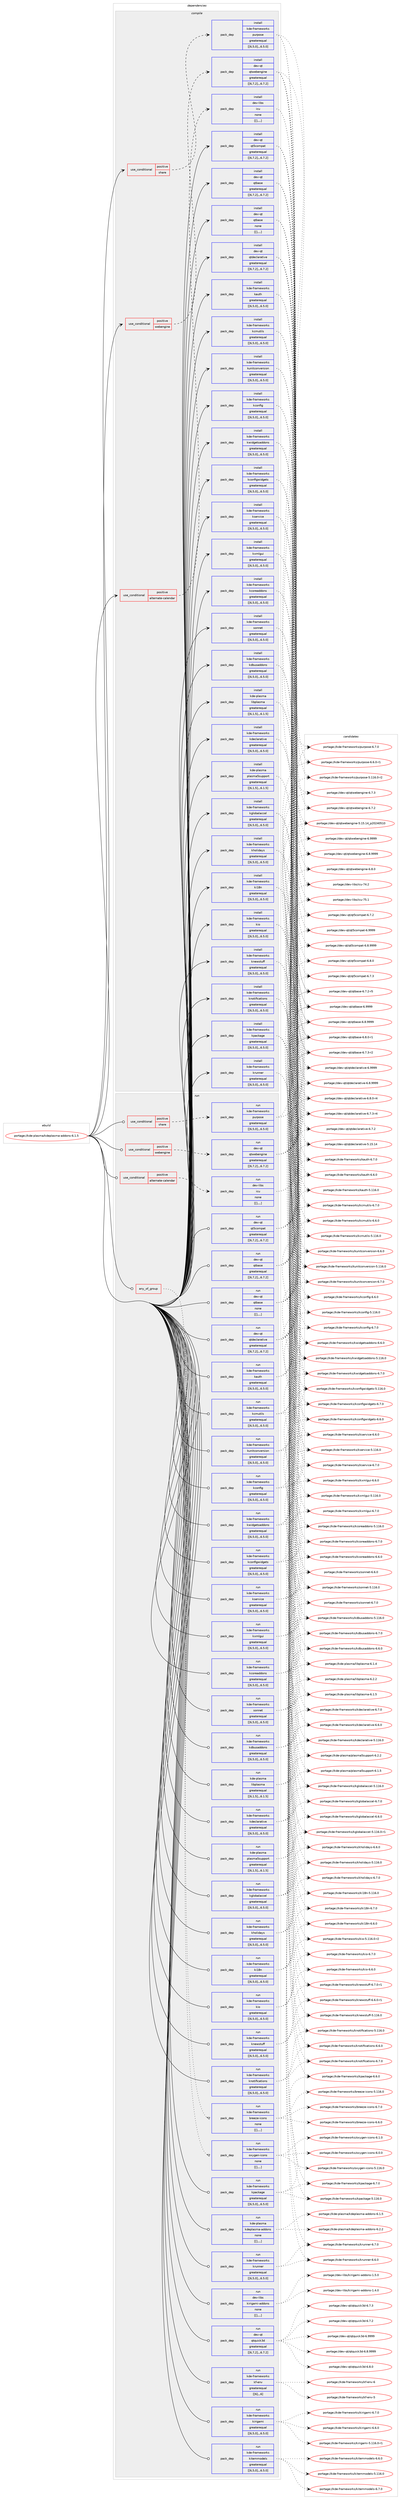 digraph prolog {

# *************
# Graph options
# *************

newrank=true;
concentrate=true;
compound=true;
graph [rankdir=LR,fontname=Helvetica,fontsize=10,ranksep=1.5];#, ranksep=2.5, nodesep=0.2];
edge  [arrowhead=vee];
node  [fontname=Helvetica,fontsize=10];

# **********
# The ebuild
# **********

subgraph cluster_leftcol {
color=gray;
label=<<i>ebuild</i>>;
id [label="portage://kde-plasma/kdeplasma-addons-6.1.5", color=red, width=4, href="../kde-plasma/kdeplasma-addons-6.1.5.svg"];
}

# ****************
# The dependencies
# ****************

subgraph cluster_midcol {
color=gray;
label=<<i>dependencies</i>>;
subgraph cluster_compile {
fillcolor="#eeeeee";
style=filled;
label=<<i>compile</i>>;
subgraph cond73843 {
dependency289067 [label=<<TABLE BORDER="0" CELLBORDER="1" CELLSPACING="0" CELLPADDING="4"><TR><TD ROWSPAN="3" CELLPADDING="10">use_conditional</TD></TR><TR><TD>positive</TD></TR><TR><TD>alternate-calendar</TD></TR></TABLE>>, shape=none, color=red];
subgraph pack212881 {
dependency289070 [label=<<TABLE BORDER="0" CELLBORDER="1" CELLSPACING="0" CELLPADDING="4" WIDTH="220"><TR><TD ROWSPAN="6" CELLPADDING="30">pack_dep</TD></TR><TR><TD WIDTH="110">install</TD></TR><TR><TD>dev-libs</TD></TR><TR><TD>icu</TD></TR><TR><TD>none</TD></TR><TR><TD>[[],,,,]</TD></TR></TABLE>>, shape=none, color=blue];
}
dependency289067:e -> dependency289070:w [weight=20,style="dashed",arrowhead="vee"];
}
id:e -> dependency289067:w [weight=20,style="solid",arrowhead="vee"];
subgraph cond73845 {
dependency289074 [label=<<TABLE BORDER="0" CELLBORDER="1" CELLSPACING="0" CELLPADDING="4"><TR><TD ROWSPAN="3" CELLPADDING="10">use_conditional</TD></TR><TR><TD>positive</TD></TR><TR><TD>share</TD></TR></TABLE>>, shape=none, color=red];
subgraph pack212915 {
dependency289109 [label=<<TABLE BORDER="0" CELLBORDER="1" CELLSPACING="0" CELLPADDING="4" WIDTH="220"><TR><TD ROWSPAN="6" CELLPADDING="30">pack_dep</TD></TR><TR><TD WIDTH="110">install</TD></TR><TR><TD>kde-frameworks</TD></TR><TR><TD>purpose</TD></TR><TR><TD>greaterequal</TD></TR><TR><TD>[[6,5,0],,,6.5.0]</TD></TR></TABLE>>, shape=none, color=blue];
}
dependency289074:e -> dependency289109:w [weight=20,style="dashed",arrowhead="vee"];
}
id:e -> dependency289074:w [weight=20,style="solid",arrowhead="vee"];
subgraph cond73848 {
dependency289154 [label=<<TABLE BORDER="0" CELLBORDER="1" CELLSPACING="0" CELLPADDING="4"><TR><TD ROWSPAN="3" CELLPADDING="10">use_conditional</TD></TR><TR><TD>positive</TD></TR><TR><TD>webengine</TD></TR></TABLE>>, shape=none, color=red];
subgraph pack212966 {
dependency289163 [label=<<TABLE BORDER="0" CELLBORDER="1" CELLSPACING="0" CELLPADDING="4" WIDTH="220"><TR><TD ROWSPAN="6" CELLPADDING="30">pack_dep</TD></TR><TR><TD WIDTH="110">install</TD></TR><TR><TD>dev-qt</TD></TR><TR><TD>qtwebengine</TD></TR><TR><TD>greaterequal</TD></TR><TR><TD>[[6,7,2],,,6.7.2]</TD></TR></TABLE>>, shape=none, color=blue];
}
dependency289154:e -> dependency289163:w [weight=20,style="dashed",arrowhead="vee"];
}
id:e -> dependency289154:w [weight=20,style="solid",arrowhead="vee"];
subgraph pack212973 {
dependency289186 [label=<<TABLE BORDER="0" CELLBORDER="1" CELLSPACING="0" CELLPADDING="4" WIDTH="220"><TR><TD ROWSPAN="6" CELLPADDING="30">pack_dep</TD></TR><TR><TD WIDTH="110">install</TD></TR><TR><TD>dev-qt</TD></TR><TR><TD>qt5compat</TD></TR><TR><TD>greaterequal</TD></TR><TR><TD>[[6,7,2],,,6.7.2]</TD></TR></TABLE>>, shape=none, color=blue];
}
id:e -> dependency289186:w [weight=20,style="solid",arrowhead="vee"];
subgraph pack213015 {
dependency289218 [label=<<TABLE BORDER="0" CELLBORDER="1" CELLSPACING="0" CELLPADDING="4" WIDTH="220"><TR><TD ROWSPAN="6" CELLPADDING="30">pack_dep</TD></TR><TR><TD WIDTH="110">install</TD></TR><TR><TD>dev-qt</TD></TR><TR><TD>qtbase</TD></TR><TR><TD>greaterequal</TD></TR><TR><TD>[[6,7,2],,,6.7.2]</TD></TR></TABLE>>, shape=none, color=blue];
}
id:e -> dependency289218:w [weight=20,style="solid",arrowhead="vee"];
subgraph pack213021 {
dependency289239 [label=<<TABLE BORDER="0" CELLBORDER="1" CELLSPACING="0" CELLPADDING="4" WIDTH="220"><TR><TD ROWSPAN="6" CELLPADDING="30">pack_dep</TD></TR><TR><TD WIDTH="110">install</TD></TR><TR><TD>dev-qt</TD></TR><TR><TD>qtbase</TD></TR><TR><TD>none</TD></TR><TR><TD>[[],,,,]</TD></TR></TABLE>>, shape=none, color=blue];
}
id:e -> dependency289239:w [weight=20,style="solid",arrowhead="vee"];
subgraph pack213093 {
dependency289335 [label=<<TABLE BORDER="0" CELLBORDER="1" CELLSPACING="0" CELLPADDING="4" WIDTH="220"><TR><TD ROWSPAN="6" CELLPADDING="30">pack_dep</TD></TR><TR><TD WIDTH="110">install</TD></TR><TR><TD>dev-qt</TD></TR><TR><TD>qtdeclarative</TD></TR><TR><TD>greaterequal</TD></TR><TR><TD>[[6,7,2],,,6.7.2]</TD></TR></TABLE>>, shape=none, color=blue];
}
id:e -> dependency289335:w [weight=20,style="solid",arrowhead="vee"];
subgraph pack213145 {
dependency289398 [label=<<TABLE BORDER="0" CELLBORDER="1" CELLSPACING="0" CELLPADDING="4" WIDTH="220"><TR><TD ROWSPAN="6" CELLPADDING="30">pack_dep</TD></TR><TR><TD WIDTH="110">install</TD></TR><TR><TD>kde-frameworks</TD></TR><TR><TD>kauth</TD></TR><TR><TD>greaterequal</TD></TR><TR><TD>[[6,5,0],,,6.5.0]</TD></TR></TABLE>>, shape=none, color=blue];
}
id:e -> dependency289398:w [weight=20,style="solid",arrowhead="vee"];
subgraph pack213209 {
dependency289457 [label=<<TABLE BORDER="0" CELLBORDER="1" CELLSPACING="0" CELLPADDING="4" WIDTH="220"><TR><TD ROWSPAN="6" CELLPADDING="30">pack_dep</TD></TR><TR><TD WIDTH="110">install</TD></TR><TR><TD>kde-frameworks</TD></TR><TR><TD>kcmutils</TD></TR><TR><TD>greaterequal</TD></TR><TR><TD>[[6,5,0],,,6.5.0]</TD></TR></TABLE>>, shape=none, color=blue];
}
id:e -> dependency289457:w [weight=20,style="solid",arrowhead="vee"];
subgraph pack213245 {
dependency289481 [label=<<TABLE BORDER="0" CELLBORDER="1" CELLSPACING="0" CELLPADDING="4" WIDTH="220"><TR><TD ROWSPAN="6" CELLPADDING="30">pack_dep</TD></TR><TR><TD WIDTH="110">install</TD></TR><TR><TD>kde-frameworks</TD></TR><TR><TD>kconfig</TD></TR><TR><TD>greaterequal</TD></TR><TR><TD>[[6,5,0],,,6.5.0]</TD></TR></TABLE>>, shape=none, color=blue];
}
id:e -> dependency289481:w [weight=20,style="solid",arrowhead="vee"];
subgraph pack213304 {
dependency289525 [label=<<TABLE BORDER="0" CELLBORDER="1" CELLSPACING="0" CELLPADDING="4" WIDTH="220"><TR><TD ROWSPAN="6" CELLPADDING="30">pack_dep</TD></TR><TR><TD WIDTH="110">install</TD></TR><TR><TD>kde-frameworks</TD></TR><TR><TD>kconfigwidgets</TD></TR><TR><TD>greaterequal</TD></TR><TR><TD>[[6,5,0],,,6.5.0]</TD></TR></TABLE>>, shape=none, color=blue];
}
id:e -> dependency289525:w [weight=20,style="solid",arrowhead="vee"];
subgraph pack213323 {
dependency289545 [label=<<TABLE BORDER="0" CELLBORDER="1" CELLSPACING="0" CELLPADDING="4" WIDTH="220"><TR><TD ROWSPAN="6" CELLPADDING="30">pack_dep</TD></TR><TR><TD WIDTH="110">install</TD></TR><TR><TD>kde-frameworks</TD></TR><TR><TD>kcoreaddons</TD></TR><TR><TD>greaterequal</TD></TR><TR><TD>[[6,5,0],,,6.5.0]</TD></TR></TABLE>>, shape=none, color=blue];
}
id:e -> dependency289545:w [weight=20,style="solid",arrowhead="vee"];
subgraph pack213328 {
dependency289637 [label=<<TABLE BORDER="0" CELLBORDER="1" CELLSPACING="0" CELLPADDING="4" WIDTH="220"><TR><TD ROWSPAN="6" CELLPADDING="30">pack_dep</TD></TR><TR><TD WIDTH="110">install</TD></TR><TR><TD>kde-frameworks</TD></TR><TR><TD>kdbusaddons</TD></TR><TR><TD>greaterequal</TD></TR><TR><TD>[[6,5,0],,,6.5.0]</TD></TR></TABLE>>, shape=none, color=blue];
}
id:e -> dependency289637:w [weight=20,style="solid",arrowhead="vee"];
subgraph pack213461 {
dependency289688 [label=<<TABLE BORDER="0" CELLBORDER="1" CELLSPACING="0" CELLPADDING="4" WIDTH="220"><TR><TD ROWSPAN="6" CELLPADDING="30">pack_dep</TD></TR><TR><TD WIDTH="110">install</TD></TR><TR><TD>kde-frameworks</TD></TR><TR><TD>kdeclarative</TD></TR><TR><TD>greaterequal</TD></TR><TR><TD>[[6,5,0],,,6.5.0]</TD></TR></TABLE>>, shape=none, color=blue];
}
id:e -> dependency289688:w [weight=20,style="solid",arrowhead="vee"];
subgraph pack213468 {
dependency289731 [label=<<TABLE BORDER="0" CELLBORDER="1" CELLSPACING="0" CELLPADDING="4" WIDTH="220"><TR><TD ROWSPAN="6" CELLPADDING="30">pack_dep</TD></TR><TR><TD WIDTH="110">install</TD></TR><TR><TD>kde-frameworks</TD></TR><TR><TD>kglobalaccel</TD></TR><TR><TD>greaterequal</TD></TR><TR><TD>[[6,5,0],,,6.5.0]</TD></TR></TABLE>>, shape=none, color=blue];
}
id:e -> dependency289731:w [weight=20,style="solid",arrowhead="vee"];
subgraph pack213507 {
dependency289737 [label=<<TABLE BORDER="0" CELLBORDER="1" CELLSPACING="0" CELLPADDING="4" WIDTH="220"><TR><TD ROWSPAN="6" CELLPADDING="30">pack_dep</TD></TR><TR><TD WIDTH="110">install</TD></TR><TR><TD>kde-frameworks</TD></TR><TR><TD>kholidays</TD></TR><TR><TD>greaterequal</TD></TR><TR><TD>[[6,5,0],,,6.5.0]</TD></TR></TABLE>>, shape=none, color=blue];
}
id:e -> dependency289737:w [weight=20,style="solid",arrowhead="vee"];
subgraph pack213526 {
dependency289760 [label=<<TABLE BORDER="0" CELLBORDER="1" CELLSPACING="0" CELLPADDING="4" WIDTH="220"><TR><TD ROWSPAN="6" CELLPADDING="30">pack_dep</TD></TR><TR><TD WIDTH="110">install</TD></TR><TR><TD>kde-frameworks</TD></TR><TR><TD>ki18n</TD></TR><TR><TD>greaterequal</TD></TR><TR><TD>[[6,5,0],,,6.5.0]</TD></TR></TABLE>>, shape=none, color=blue];
}
id:e -> dependency289760:w [weight=20,style="solid",arrowhead="vee"];
subgraph pack213559 {
dependency289828 [label=<<TABLE BORDER="0" CELLBORDER="1" CELLSPACING="0" CELLPADDING="4" WIDTH="220"><TR><TD ROWSPAN="6" CELLPADDING="30">pack_dep</TD></TR><TR><TD WIDTH="110">install</TD></TR><TR><TD>kde-frameworks</TD></TR><TR><TD>kio</TD></TR><TR><TD>greaterequal</TD></TR><TR><TD>[[6,5,0],,,6.5.0]</TD></TR></TABLE>>, shape=none, color=blue];
}
id:e -> dependency289828:w [weight=20,style="solid",arrowhead="vee"];
subgraph pack213632 {
dependency289884 [label=<<TABLE BORDER="0" CELLBORDER="1" CELLSPACING="0" CELLPADDING="4" WIDTH="220"><TR><TD ROWSPAN="6" CELLPADDING="30">pack_dep</TD></TR><TR><TD WIDTH="110">install</TD></TR><TR><TD>kde-frameworks</TD></TR><TR><TD>knewstuff</TD></TR><TR><TD>greaterequal</TD></TR><TR><TD>[[6,5,0],,,6.5.0]</TD></TR></TABLE>>, shape=none, color=blue];
}
id:e -> dependency289884:w [weight=20,style="solid",arrowhead="vee"];
subgraph pack213681 {
dependency290009 [label=<<TABLE BORDER="0" CELLBORDER="1" CELLSPACING="0" CELLPADDING="4" WIDTH="220"><TR><TD ROWSPAN="6" CELLPADDING="30">pack_dep</TD></TR><TR><TD WIDTH="110">install</TD></TR><TR><TD>kde-frameworks</TD></TR><TR><TD>knotifications</TD></TR><TR><TD>greaterequal</TD></TR><TR><TD>[[6,5,0],,,6.5.0]</TD></TR></TABLE>>, shape=none, color=blue];
}
id:e -> dependency290009:w [weight=20,style="solid",arrowhead="vee"];
subgraph pack213758 {
dependency290015 [label=<<TABLE BORDER="0" CELLBORDER="1" CELLSPACING="0" CELLPADDING="4" WIDTH="220"><TR><TD ROWSPAN="6" CELLPADDING="30">pack_dep</TD></TR><TR><TD WIDTH="110">install</TD></TR><TR><TD>kde-frameworks</TD></TR><TR><TD>kpackage</TD></TR><TR><TD>greaterequal</TD></TR><TR><TD>[[6,5,0],,,6.5.0]</TD></TR></TABLE>>, shape=none, color=blue];
}
id:e -> dependency290015:w [weight=20,style="solid",arrowhead="vee"];
subgraph pack213760 {
dependency290038 [label=<<TABLE BORDER="0" CELLBORDER="1" CELLSPACING="0" CELLPADDING="4" WIDTH="220"><TR><TD ROWSPAN="6" CELLPADDING="30">pack_dep</TD></TR><TR><TD WIDTH="110">install</TD></TR><TR><TD>kde-frameworks</TD></TR><TR><TD>krunner</TD></TR><TR><TD>greaterequal</TD></TR><TR><TD>[[6,5,0],,,6.5.0]</TD></TR></TABLE>>, shape=none, color=blue];
}
id:e -> dependency290038:w [weight=20,style="solid",arrowhead="vee"];
subgraph pack213809 {
dependency290112 [label=<<TABLE BORDER="0" CELLBORDER="1" CELLSPACING="0" CELLPADDING="4" WIDTH="220"><TR><TD ROWSPAN="6" CELLPADDING="30">pack_dep</TD></TR><TR><TD WIDTH="110">install</TD></TR><TR><TD>kde-frameworks</TD></TR><TR><TD>kservice</TD></TR><TR><TD>greaterequal</TD></TR><TR><TD>[[6,5,0],,,6.5.0]</TD></TR></TABLE>>, shape=none, color=blue];
}
id:e -> dependency290112:w [weight=20,style="solid",arrowhead="vee"];
subgraph pack213900 {
dependency290392 [label=<<TABLE BORDER="0" CELLBORDER="1" CELLSPACING="0" CELLPADDING="4" WIDTH="220"><TR><TD ROWSPAN="6" CELLPADDING="30">pack_dep</TD></TR><TR><TD WIDTH="110">install</TD></TR><TR><TD>kde-frameworks</TD></TR><TR><TD>kunitconversion</TD></TR><TR><TD>greaterequal</TD></TR><TR><TD>[[6,5,0],,,6.5.0]</TD></TR></TABLE>>, shape=none, color=blue];
}
id:e -> dependency290392:w [weight=20,style="solid",arrowhead="vee"];
subgraph pack214093 {
dependency290395 [label=<<TABLE BORDER="0" CELLBORDER="1" CELLSPACING="0" CELLPADDING="4" WIDTH="220"><TR><TD ROWSPAN="6" CELLPADDING="30">pack_dep</TD></TR><TR><TD WIDTH="110">install</TD></TR><TR><TD>kde-frameworks</TD></TR><TR><TD>kwidgetsaddons</TD></TR><TR><TD>greaterequal</TD></TR><TR><TD>[[6,5,0],,,6.5.0]</TD></TR></TABLE>>, shape=none, color=blue];
}
id:e -> dependency290395:w [weight=20,style="solid",arrowhead="vee"];
subgraph pack214096 {
dependency290397 [label=<<TABLE BORDER="0" CELLBORDER="1" CELLSPACING="0" CELLPADDING="4" WIDTH="220"><TR><TD ROWSPAN="6" CELLPADDING="30">pack_dep</TD></TR><TR><TD WIDTH="110">install</TD></TR><TR><TD>kde-frameworks</TD></TR><TR><TD>kxmlgui</TD></TR><TR><TD>greaterequal</TD></TR><TR><TD>[[6,5,0],,,6.5.0]</TD></TR></TABLE>>, shape=none, color=blue];
}
id:e -> dependency290397:w [weight=20,style="solid",arrowhead="vee"];
subgraph pack214099 {
dependency290457 [label=<<TABLE BORDER="0" CELLBORDER="1" CELLSPACING="0" CELLPADDING="4" WIDTH="220"><TR><TD ROWSPAN="6" CELLPADDING="30">pack_dep</TD></TR><TR><TD WIDTH="110">install</TD></TR><TR><TD>kde-frameworks</TD></TR><TR><TD>sonnet</TD></TR><TR><TD>greaterequal</TD></TR><TR><TD>[[6,5,0],,,6.5.0]</TD></TR></TABLE>>, shape=none, color=blue];
}
id:e -> dependency290457:w [weight=20,style="solid",arrowhead="vee"];
subgraph pack214152 {
dependency290481 [label=<<TABLE BORDER="0" CELLBORDER="1" CELLSPACING="0" CELLPADDING="4" WIDTH="220"><TR><TD ROWSPAN="6" CELLPADDING="30">pack_dep</TD></TR><TR><TD WIDTH="110">install</TD></TR><TR><TD>kde-plasma</TD></TR><TR><TD>libplasma</TD></TR><TR><TD>greaterequal</TD></TR><TR><TD>[[6,1,5],,,6.1.5]</TD></TR></TABLE>>, shape=none, color=blue];
}
id:e -> dependency290481:w [weight=20,style="solid",arrowhead="vee"];
subgraph pack214195 {
dependency290513 [label=<<TABLE BORDER="0" CELLBORDER="1" CELLSPACING="0" CELLPADDING="4" WIDTH="220"><TR><TD ROWSPAN="6" CELLPADDING="30">pack_dep</TD></TR><TR><TD WIDTH="110">install</TD></TR><TR><TD>kde-plasma</TD></TR><TR><TD>plasma5support</TD></TR><TR><TD>greaterequal</TD></TR><TR><TD>[[6,1,5],,,6.1.5]</TD></TR></TABLE>>, shape=none, color=blue];
}
id:e -> dependency290513:w [weight=20,style="solid",arrowhead="vee"];
}
subgraph cluster_compileandrun {
fillcolor="#eeeeee";
style=filled;
label=<<i>compile and run</i>>;
}
subgraph cluster_run {
fillcolor="#eeeeee";
style=filled;
label=<<i>run</i>>;
subgraph any2241 {
dependency290516 [label=<<TABLE BORDER="0" CELLBORDER="1" CELLSPACING="0" CELLPADDING="4"><TR><TD CELLPADDING="10">any_of_group</TD></TR></TABLE>>, shape=none, color=red];subgraph pack214248 {
dependency290569 [label=<<TABLE BORDER="0" CELLBORDER="1" CELLSPACING="0" CELLPADDING="4" WIDTH="220"><TR><TD ROWSPAN="6" CELLPADDING="30">pack_dep</TD></TR><TR><TD WIDTH="110">run</TD></TR><TR><TD>kde-frameworks</TD></TR><TR><TD>breeze-icons</TD></TR><TR><TD>none</TD></TR><TR><TD>[[],,,,]</TD></TR></TABLE>>, shape=none, color=blue];
}
dependency290516:e -> dependency290569:w [weight=20,style="dotted",arrowhead="oinv"];
subgraph pack214251 {
dependency290631 [label=<<TABLE BORDER="0" CELLBORDER="1" CELLSPACING="0" CELLPADDING="4" WIDTH="220"><TR><TD ROWSPAN="6" CELLPADDING="30">pack_dep</TD></TR><TR><TD WIDTH="110">run</TD></TR><TR><TD>kde-frameworks</TD></TR><TR><TD>oxygen-icons</TD></TR><TR><TD>none</TD></TR><TR><TD>[[],,,,]</TD></TR></TABLE>>, shape=none, color=blue];
}
dependency290516:e -> dependency290631:w [weight=20,style="dotted",arrowhead="oinv"];
}
id:e -> dependency290516:w [weight=20,style="solid",arrowhead="odot"];
subgraph cond73934 {
dependency290735 [label=<<TABLE BORDER="0" CELLBORDER="1" CELLSPACING="0" CELLPADDING="4"><TR><TD ROWSPAN="3" CELLPADDING="10">use_conditional</TD></TR><TR><TD>positive</TD></TR><TR><TD>alternate-calendar</TD></TR></TABLE>>, shape=none, color=red];
subgraph pack214420 {
dependency290767 [label=<<TABLE BORDER="0" CELLBORDER="1" CELLSPACING="0" CELLPADDING="4" WIDTH="220"><TR><TD ROWSPAN="6" CELLPADDING="30">pack_dep</TD></TR><TR><TD WIDTH="110">run</TD></TR><TR><TD>dev-libs</TD></TR><TR><TD>icu</TD></TR><TR><TD>none</TD></TR><TR><TD>[[],,,,]</TD></TR></TABLE>>, shape=none, color=blue];
}
dependency290735:e -> dependency290767:w [weight=20,style="dashed",arrowhead="vee"];
}
id:e -> dependency290735:w [weight=20,style="solid",arrowhead="odot"];
subgraph cond73940 {
dependency290786 [label=<<TABLE BORDER="0" CELLBORDER="1" CELLSPACING="0" CELLPADDING="4"><TR><TD ROWSPAN="3" CELLPADDING="10">use_conditional</TD></TR><TR><TD>positive</TD></TR><TR><TD>share</TD></TR></TABLE>>, shape=none, color=red];
subgraph pack214562 {
dependency290958 [label=<<TABLE BORDER="0" CELLBORDER="1" CELLSPACING="0" CELLPADDING="4" WIDTH="220"><TR><TD ROWSPAN="6" CELLPADDING="30">pack_dep</TD></TR><TR><TD WIDTH="110">run</TD></TR><TR><TD>kde-frameworks</TD></TR><TR><TD>purpose</TD></TR><TR><TD>greaterequal</TD></TR><TR><TD>[[6,5,0],,,6.5.0]</TD></TR></TABLE>>, shape=none, color=blue];
}
dependency290786:e -> dependency290958:w [weight=20,style="dashed",arrowhead="vee"];
}
id:e -> dependency290786:w [weight=20,style="solid",arrowhead="odot"];
subgraph cond73954 {
dependency290997 [label=<<TABLE BORDER="0" CELLBORDER="1" CELLSPACING="0" CELLPADDING="4"><TR><TD ROWSPAN="3" CELLPADDING="10">use_conditional</TD></TR><TR><TD>positive</TD></TR><TR><TD>webengine</TD></TR></TABLE>>, shape=none, color=red];
subgraph pack214666 {
dependency291093 [label=<<TABLE BORDER="0" CELLBORDER="1" CELLSPACING="0" CELLPADDING="4" WIDTH="220"><TR><TD ROWSPAN="6" CELLPADDING="30">pack_dep</TD></TR><TR><TD WIDTH="110">run</TD></TR><TR><TD>dev-qt</TD></TR><TR><TD>qtwebengine</TD></TR><TR><TD>greaterequal</TD></TR><TR><TD>[[6,7,2],,,6.7.2]</TD></TR></TABLE>>, shape=none, color=blue];
}
dependency290997:e -> dependency291093:w [weight=20,style="dashed",arrowhead="vee"];
}
id:e -> dependency290997:w [weight=20,style="solid",arrowhead="odot"];
subgraph pack214732 {
dependency291121 [label=<<TABLE BORDER="0" CELLBORDER="1" CELLSPACING="0" CELLPADDING="4" WIDTH="220"><TR><TD ROWSPAN="6" CELLPADDING="30">pack_dep</TD></TR><TR><TD WIDTH="110">run</TD></TR><TR><TD>dev-libs</TD></TR><TR><TD>kirigami-addons</TD></TR><TR><TD>none</TD></TR><TR><TD>[[],,,,]</TD></TR></TABLE>>, shape=none, color=blue];
}
id:e -> dependency291121:w [weight=20,style="solid",arrowhead="odot"];
subgraph pack214750 {
dependency291125 [label=<<TABLE BORDER="0" CELLBORDER="1" CELLSPACING="0" CELLPADDING="4" WIDTH="220"><TR><TD ROWSPAN="6" CELLPADDING="30">pack_dep</TD></TR><TR><TD WIDTH="110">run</TD></TR><TR><TD>dev-qt</TD></TR><TR><TD>qt5compat</TD></TR><TR><TD>greaterequal</TD></TR><TR><TD>[[6,7,2],,,6.7.2]</TD></TR></TABLE>>, shape=none, color=blue];
}
id:e -> dependency291125:w [weight=20,style="solid",arrowhead="odot"];
subgraph pack214755 {
dependency291143 [label=<<TABLE BORDER="0" CELLBORDER="1" CELLSPACING="0" CELLPADDING="4" WIDTH="220"><TR><TD ROWSPAN="6" CELLPADDING="30">pack_dep</TD></TR><TR><TD WIDTH="110">run</TD></TR><TR><TD>dev-qt</TD></TR><TR><TD>qtbase</TD></TR><TR><TD>greaterequal</TD></TR><TR><TD>[[6,7,2],,,6.7.2]</TD></TR></TABLE>>, shape=none, color=blue];
}
id:e -> dependency291143:w [weight=20,style="solid",arrowhead="odot"];
subgraph pack214774 {
dependency291164 [label=<<TABLE BORDER="0" CELLBORDER="1" CELLSPACING="0" CELLPADDING="4" WIDTH="220"><TR><TD ROWSPAN="6" CELLPADDING="30">pack_dep</TD></TR><TR><TD WIDTH="110">run</TD></TR><TR><TD>dev-qt</TD></TR><TR><TD>qtbase</TD></TR><TR><TD>none</TD></TR><TR><TD>[[],,,,]</TD></TR></TABLE>>, shape=none, color=blue];
}
id:e -> dependency291164:w [weight=20,style="solid",arrowhead="odot"];
subgraph pack214828 {
dependency291209 [label=<<TABLE BORDER="0" CELLBORDER="1" CELLSPACING="0" CELLPADDING="4" WIDTH="220"><TR><TD ROWSPAN="6" CELLPADDING="30">pack_dep</TD></TR><TR><TD WIDTH="110">run</TD></TR><TR><TD>dev-qt</TD></TR><TR><TD>qtdeclarative</TD></TR><TR><TD>greaterequal</TD></TR><TR><TD>[[6,7,2],,,6.7.2]</TD></TR></TABLE>>, shape=none, color=blue];
}
id:e -> dependency291209:w [weight=20,style="solid",arrowhead="odot"];
subgraph pack214875 {
dependency291282 [label=<<TABLE BORDER="0" CELLBORDER="1" CELLSPACING="0" CELLPADDING="4" WIDTH="220"><TR><TD ROWSPAN="6" CELLPADDING="30">pack_dep</TD></TR><TR><TD WIDTH="110">run</TD></TR><TR><TD>dev-qt</TD></TR><TR><TD>qtquick3d</TD></TR><TR><TD>greaterequal</TD></TR><TR><TD>[[6,7,2],,,6.7.2]</TD></TR></TABLE>>, shape=none, color=blue];
}
id:e -> dependency291282:w [weight=20,style="solid",arrowhead="odot"];
subgraph pack214895 {
dependency291286 [label=<<TABLE BORDER="0" CELLBORDER="1" CELLSPACING="0" CELLPADDING="4" WIDTH="220"><TR><TD ROWSPAN="6" CELLPADDING="30">pack_dep</TD></TR><TR><TD WIDTH="110">run</TD></TR><TR><TD>kde-frameworks</TD></TR><TR><TD>kauth</TD></TR><TR><TD>greaterequal</TD></TR><TR><TD>[[6,5,0],,,6.5.0]</TD></TR></TABLE>>, shape=none, color=blue];
}
id:e -> dependency291286:w [weight=20,style="solid",arrowhead="odot"];
subgraph pack214899 {
dependency291299 [label=<<TABLE BORDER="0" CELLBORDER="1" CELLSPACING="0" CELLPADDING="4" WIDTH="220"><TR><TD ROWSPAN="6" CELLPADDING="30">pack_dep</TD></TR><TR><TD WIDTH="110">run</TD></TR><TR><TD>kde-frameworks</TD></TR><TR><TD>kcmutils</TD></TR><TR><TD>greaterequal</TD></TR><TR><TD>[[6,5,0],,,6.5.0]</TD></TR></TABLE>>, shape=none, color=blue];
}
id:e -> dependency291299:w [weight=20,style="solid",arrowhead="odot"];
subgraph pack214911 {
dependency291302 [label=<<TABLE BORDER="0" CELLBORDER="1" CELLSPACING="0" CELLPADDING="4" WIDTH="220"><TR><TD ROWSPAN="6" CELLPADDING="30">pack_dep</TD></TR><TR><TD WIDTH="110">run</TD></TR><TR><TD>kde-frameworks</TD></TR><TR><TD>kconfig</TD></TR><TR><TD>greaterequal</TD></TR><TR><TD>[[6,5,0],,,6.5.0]</TD></TR></TABLE>>, shape=none, color=blue];
}
id:e -> dependency291302:w [weight=20,style="solid",arrowhead="odot"];
subgraph pack214914 {
dependency291318 [label=<<TABLE BORDER="0" CELLBORDER="1" CELLSPACING="0" CELLPADDING="4" WIDTH="220"><TR><TD ROWSPAN="6" CELLPADDING="30">pack_dep</TD></TR><TR><TD WIDTH="110">run</TD></TR><TR><TD>kde-frameworks</TD></TR><TR><TD>kconfigwidgets</TD></TR><TR><TD>greaterequal</TD></TR><TR><TD>[[6,5,0],,,6.5.0]</TD></TR></TABLE>>, shape=none, color=blue];
}
id:e -> dependency291318:w [weight=20,style="solid",arrowhead="odot"];
subgraph pack214929 {
dependency291321 [label=<<TABLE BORDER="0" CELLBORDER="1" CELLSPACING="0" CELLPADDING="4" WIDTH="220"><TR><TD ROWSPAN="6" CELLPADDING="30">pack_dep</TD></TR><TR><TD WIDTH="110">run</TD></TR><TR><TD>kde-frameworks</TD></TR><TR><TD>kcoreaddons</TD></TR><TR><TD>greaterequal</TD></TR><TR><TD>[[6,5,0],,,6.5.0]</TD></TR></TABLE>>, shape=none, color=blue];
}
id:e -> dependency291321:w [weight=20,style="solid",arrowhead="odot"];
subgraph pack214932 {
dependency291342 [label=<<TABLE BORDER="0" CELLBORDER="1" CELLSPACING="0" CELLPADDING="4" WIDTH="220"><TR><TD ROWSPAN="6" CELLPADDING="30">pack_dep</TD></TR><TR><TD WIDTH="110">run</TD></TR><TR><TD>kde-frameworks</TD></TR><TR><TD>kdbusaddons</TD></TR><TR><TD>greaterequal</TD></TR><TR><TD>[[6,5,0],,,6.5.0]</TD></TR></TABLE>>, shape=none, color=blue];
}
id:e -> dependency291342:w [weight=20,style="solid",arrowhead="odot"];
subgraph pack214976 {
dependency291377 [label=<<TABLE BORDER="0" CELLBORDER="1" CELLSPACING="0" CELLPADDING="4" WIDTH="220"><TR><TD ROWSPAN="6" CELLPADDING="30">pack_dep</TD></TR><TR><TD WIDTH="110">run</TD></TR><TR><TD>kde-frameworks</TD></TR><TR><TD>kdeclarative</TD></TR><TR><TD>greaterequal</TD></TR><TR><TD>[[6,5,0],,,6.5.0]</TD></TR></TABLE>>, shape=none, color=blue];
}
id:e -> dependency291377:w [weight=20,style="solid",arrowhead="odot"];
subgraph pack214995 {
dependency291396 [label=<<TABLE BORDER="0" CELLBORDER="1" CELLSPACING="0" CELLPADDING="4" WIDTH="220"><TR><TD ROWSPAN="6" CELLPADDING="30">pack_dep</TD></TR><TR><TD WIDTH="110">run</TD></TR><TR><TD>kde-frameworks</TD></TR><TR><TD>kf-env</TD></TR><TR><TD>greaterequal</TD></TR><TR><TD>[[6],,,6]</TD></TR></TABLE>>, shape=none, color=blue];
}
id:e -> dependency291396:w [weight=20,style="solid",arrowhead="odot"];
subgraph pack215013 {
dependency291415 [label=<<TABLE BORDER="0" CELLBORDER="1" CELLSPACING="0" CELLPADDING="4" WIDTH="220"><TR><TD ROWSPAN="6" CELLPADDING="30">pack_dep</TD></TR><TR><TD WIDTH="110">run</TD></TR><TR><TD>kde-frameworks</TD></TR><TR><TD>kglobalaccel</TD></TR><TR><TD>greaterequal</TD></TR><TR><TD>[[6,5,0],,,6.5.0]</TD></TR></TABLE>>, shape=none, color=blue];
}
id:e -> dependency291415:w [weight=20,style="solid",arrowhead="odot"];
subgraph pack215081 {
dependency291539 [label=<<TABLE BORDER="0" CELLBORDER="1" CELLSPACING="0" CELLPADDING="4" WIDTH="220"><TR><TD ROWSPAN="6" CELLPADDING="30">pack_dep</TD></TR><TR><TD WIDTH="110">run</TD></TR><TR><TD>kde-frameworks</TD></TR><TR><TD>kholidays</TD></TR><TR><TD>greaterequal</TD></TR><TR><TD>[[6,5,0],,,6.5.0]</TD></TR></TABLE>>, shape=none, color=blue];
}
id:e -> dependency291539:w [weight=20,style="solid",arrowhead="odot"];
subgraph pack215161 {
dependency291582 [label=<<TABLE BORDER="0" CELLBORDER="1" CELLSPACING="0" CELLPADDING="4" WIDTH="220"><TR><TD ROWSPAN="6" CELLPADDING="30">pack_dep</TD></TR><TR><TD WIDTH="110">run</TD></TR><TR><TD>kde-frameworks</TD></TR><TR><TD>ki18n</TD></TR><TR><TD>greaterequal</TD></TR><TR><TD>[[6,5,0],,,6.5.0]</TD></TR></TABLE>>, shape=none, color=blue];
}
id:e -> dependency291582:w [weight=20,style="solid",arrowhead="odot"];
subgraph pack215166 {
dependency291586 [label=<<TABLE BORDER="0" CELLBORDER="1" CELLSPACING="0" CELLPADDING="4" WIDTH="220"><TR><TD ROWSPAN="6" CELLPADDING="30">pack_dep</TD></TR><TR><TD WIDTH="110">run</TD></TR><TR><TD>kde-frameworks</TD></TR><TR><TD>kio</TD></TR><TR><TD>greaterequal</TD></TR><TR><TD>[[6,5,0],,,6.5.0]</TD></TR></TABLE>>, shape=none, color=blue];
}
id:e -> dependency291586:w [weight=20,style="solid",arrowhead="odot"];
subgraph pack215259 {
dependency291716 [label=<<TABLE BORDER="0" CELLBORDER="1" CELLSPACING="0" CELLPADDING="4" WIDTH="220"><TR><TD ROWSPAN="6" CELLPADDING="30">pack_dep</TD></TR><TR><TD WIDTH="110">run</TD></TR><TR><TD>kde-frameworks</TD></TR><TR><TD>kirigami</TD></TR><TR><TD>greaterequal</TD></TR><TR><TD>[[6,5,0],,,6.5.0]</TD></TR></TABLE>>, shape=none, color=blue];
}
id:e -> dependency291716:w [weight=20,style="solid",arrowhead="odot"];
subgraph pack215291 {
dependency291754 [label=<<TABLE BORDER="0" CELLBORDER="1" CELLSPACING="0" CELLPADDING="4" WIDTH="220"><TR><TD ROWSPAN="6" CELLPADDING="30">pack_dep</TD></TR><TR><TD WIDTH="110">run</TD></TR><TR><TD>kde-frameworks</TD></TR><TR><TD>kitemmodels</TD></TR><TR><TD>greaterequal</TD></TR><TR><TD>[[6,5,0],,,6.5.0]</TD></TR></TABLE>>, shape=none, color=blue];
}
id:e -> dependency291754:w [weight=20,style="solid",arrowhead="odot"];
subgraph pack215339 {
dependency291777 [label=<<TABLE BORDER="0" CELLBORDER="1" CELLSPACING="0" CELLPADDING="4" WIDTH="220"><TR><TD ROWSPAN="6" CELLPADDING="30">pack_dep</TD></TR><TR><TD WIDTH="110">run</TD></TR><TR><TD>kde-frameworks</TD></TR><TR><TD>knewstuff</TD></TR><TR><TD>greaterequal</TD></TR><TR><TD>[[6,5,0],,,6.5.0]</TD></TR></TABLE>>, shape=none, color=blue];
}
id:e -> dependency291777:w [weight=20,style="solid",arrowhead="odot"];
subgraph pack215347 {
dependency291794 [label=<<TABLE BORDER="0" CELLBORDER="1" CELLSPACING="0" CELLPADDING="4" WIDTH="220"><TR><TD ROWSPAN="6" CELLPADDING="30">pack_dep</TD></TR><TR><TD WIDTH="110">run</TD></TR><TR><TD>kde-frameworks</TD></TR><TR><TD>knotifications</TD></TR><TR><TD>greaterequal</TD></TR><TR><TD>[[6,5,0],,,6.5.0]</TD></TR></TABLE>>, shape=none, color=blue];
}
id:e -> dependency291794:w [weight=20,style="solid",arrowhead="odot"];
subgraph pack215358 {
dependency291850 [label=<<TABLE BORDER="0" CELLBORDER="1" CELLSPACING="0" CELLPADDING="4" WIDTH="220"><TR><TD ROWSPAN="6" CELLPADDING="30">pack_dep</TD></TR><TR><TD WIDTH="110">run</TD></TR><TR><TD>kde-frameworks</TD></TR><TR><TD>kpackage</TD></TR><TR><TD>greaterequal</TD></TR><TR><TD>[[6,5,0],,,6.5.0]</TD></TR></TABLE>>, shape=none, color=blue];
}
id:e -> dependency291850:w [weight=20,style="solid",arrowhead="odot"];
subgraph pack215464 {
dependency291903 [label=<<TABLE BORDER="0" CELLBORDER="1" CELLSPACING="0" CELLPADDING="4" WIDTH="220"><TR><TD ROWSPAN="6" CELLPADDING="30">pack_dep</TD></TR><TR><TD WIDTH="110">run</TD></TR><TR><TD>kde-frameworks</TD></TR><TR><TD>krunner</TD></TR><TR><TD>greaterequal</TD></TR><TR><TD>[[6,5,0],,,6.5.0]</TD></TR></TABLE>>, shape=none, color=blue];
}
id:e -> dependency291903:w [weight=20,style="solid",arrowhead="odot"];
subgraph pack215469 {
dependency291910 [label=<<TABLE BORDER="0" CELLBORDER="1" CELLSPACING="0" CELLPADDING="4" WIDTH="220"><TR><TD ROWSPAN="6" CELLPADDING="30">pack_dep</TD></TR><TR><TD WIDTH="110">run</TD></TR><TR><TD>kde-frameworks</TD></TR><TR><TD>kservice</TD></TR><TR><TD>greaterequal</TD></TR><TR><TD>[[6,5,0],,,6.5.0]</TD></TR></TABLE>>, shape=none, color=blue];
}
id:e -> dependency291910:w [weight=20,style="solid",arrowhead="odot"];
subgraph pack215485 {
dependency291931 [label=<<TABLE BORDER="0" CELLBORDER="1" CELLSPACING="0" CELLPADDING="4" WIDTH="220"><TR><TD ROWSPAN="6" CELLPADDING="30">pack_dep</TD></TR><TR><TD WIDTH="110">run</TD></TR><TR><TD>kde-frameworks</TD></TR><TR><TD>kunitconversion</TD></TR><TR><TD>greaterequal</TD></TR><TR><TD>[[6,5,0],,,6.5.0]</TD></TR></TABLE>>, shape=none, color=blue];
}
id:e -> dependency291931:w [weight=20,style="solid",arrowhead="odot"];
subgraph pack215497 {
dependency291947 [label=<<TABLE BORDER="0" CELLBORDER="1" CELLSPACING="0" CELLPADDING="4" WIDTH="220"><TR><TD ROWSPAN="6" CELLPADDING="30">pack_dep</TD></TR><TR><TD WIDTH="110">run</TD></TR><TR><TD>kde-frameworks</TD></TR><TR><TD>kwidgetsaddons</TD></TR><TR><TD>greaterequal</TD></TR><TR><TD>[[6,5,0],,,6.5.0]</TD></TR></TABLE>>, shape=none, color=blue];
}
id:e -> dependency291947:w [weight=20,style="solid",arrowhead="odot"];
subgraph pack215499 {
dependency291954 [label=<<TABLE BORDER="0" CELLBORDER="1" CELLSPACING="0" CELLPADDING="4" WIDTH="220"><TR><TD ROWSPAN="6" CELLPADDING="30">pack_dep</TD></TR><TR><TD WIDTH="110">run</TD></TR><TR><TD>kde-frameworks</TD></TR><TR><TD>kxmlgui</TD></TR><TR><TD>greaterequal</TD></TR><TR><TD>[[6,5,0],,,6.5.0]</TD></TR></TABLE>>, shape=none, color=blue];
}
id:e -> dependency291954:w [weight=20,style="solid",arrowhead="odot"];
subgraph pack215506 {
dependency291958 [label=<<TABLE BORDER="0" CELLBORDER="1" CELLSPACING="0" CELLPADDING="4" WIDTH="220"><TR><TD ROWSPAN="6" CELLPADDING="30">pack_dep</TD></TR><TR><TD WIDTH="110">run</TD></TR><TR><TD>kde-frameworks</TD></TR><TR><TD>sonnet</TD></TR><TR><TD>greaterequal</TD></TR><TR><TD>[[6,5,0],,,6.5.0]</TD></TR></TABLE>>, shape=none, color=blue];
}
id:e -> dependency291958:w [weight=20,style="solid",arrowhead="odot"];
subgraph pack215555 {
dependency292013 [label=<<TABLE BORDER="0" CELLBORDER="1" CELLSPACING="0" CELLPADDING="4" WIDTH="220"><TR><TD ROWSPAN="6" CELLPADDING="30">pack_dep</TD></TR><TR><TD WIDTH="110">run</TD></TR><TR><TD>kde-plasma</TD></TR><TR><TD>libplasma</TD></TR><TR><TD>greaterequal</TD></TR><TR><TD>[[6,1,5],,,6.1.5]</TD></TR></TABLE>>, shape=none, color=blue];
}
id:e -> dependency292013:w [weight=20,style="solid",arrowhead="odot"];
subgraph pack215558 {
dependency292032 [label=<<TABLE BORDER="0" CELLBORDER="1" CELLSPACING="0" CELLPADDING="4" WIDTH="220"><TR><TD ROWSPAN="6" CELLPADDING="30">pack_dep</TD></TR><TR><TD WIDTH="110">run</TD></TR><TR><TD>kde-plasma</TD></TR><TR><TD>plasma5support</TD></TR><TR><TD>greaterequal</TD></TR><TR><TD>[[6,1,5],,,6.1.5]</TD></TR></TABLE>>, shape=none, color=blue];
}
id:e -> dependency292032:w [weight=20,style="solid",arrowhead="odot"];
subgraph pack215595 {
dependency292056 [label=<<TABLE BORDER="0" CELLBORDER="1" CELLSPACING="0" CELLPADDING="4" WIDTH="220"><TR><TD ROWSPAN="6" CELLPADDING="30">pack_dep</TD></TR><TR><TD WIDTH="110">run</TD></TR><TR><TD>kde-plasma</TD></TR><TR><TD>kdeplasma-addons</TD></TR><TR><TD>none</TD></TR><TR><TD>[[],,,,]</TD></TR></TABLE>>, shape=none, color=blue];
}
id:e -> dependency292056:w [weight=20,style="solid",arrowhead="odot"];
}
}

# **************
# The candidates
# **************

subgraph cluster_choices {
rank=same;
color=gray;
label=<<i>candidates</i>>;

subgraph choice214485 {
color=black;
nodesep=1;
choice100101118451081059811547105991174555534649 [label="portage://dev-libs/icu-75.1", color=red, width=4,href="../dev-libs/icu-75.1.svg"];
choice100101118451081059811547105991174555524650 [label="portage://dev-libs/icu-74.2", color=red, width=4,href="../dev-libs/icu-74.2.svg"];
dependency289070:e -> choice100101118451081059811547105991174555534649:w [style=dotted,weight="100"];
dependency289070:e -> choice100101118451081059811547105991174555524650:w [style=dotted,weight="100"];
}
subgraph choice214487 {
color=black;
nodesep=1;
choice107100101451021149710910111911111410711547112117114112111115101455446554648 [label="portage://kde-frameworks/purpose-6.7.0", color=red, width=4,href="../kde-frameworks/purpose-6.7.0.svg"];
choice1071001014510211497109101119111114107115471121171141121111151014554465446484511449 [label="portage://kde-frameworks/purpose-6.6.0-r1", color=red, width=4,href="../kde-frameworks/purpose-6.6.0-r1.svg"];
choice10710010145102114971091011191111141071154711211711411211111510145534649495446484511450 [label="portage://kde-frameworks/purpose-5.116.0-r2", color=red, width=4,href="../kde-frameworks/purpose-5.116.0-r2.svg"];
dependency289109:e -> choice107100101451021149710910111911111410711547112117114112111115101455446554648:w [style=dotted,weight="100"];
dependency289109:e -> choice1071001014510211497109101119111114107115471121171141121111151014554465446484511449:w [style=dotted,weight="100"];
dependency289109:e -> choice10710010145102114971091011191111141071154711211711411211111510145534649495446484511450:w [style=dotted,weight="100"];
}
subgraph choice214543 {
color=black;
nodesep=1;
choice10010111845113116471131161191019810111010310511010145544657575757 [label="portage://dev-qt/qtwebengine-6.9999", color=red, width=4,href="../dev-qt/qtwebengine-6.9999.svg"];
choice100101118451131164711311611910198101110103105110101455446564657575757 [label="portage://dev-qt/qtwebengine-6.8.9999", color=red, width=4,href="../dev-qt/qtwebengine-6.8.9999.svg"];
choice100101118451131164711311611910198101110103105110101455446564648 [label="portage://dev-qt/qtwebengine-6.8.0", color=red, width=4,href="../dev-qt/qtwebengine-6.8.0.svg"];
choice100101118451131164711311611910198101110103105110101455446554651 [label="portage://dev-qt/qtwebengine-6.7.3", color=red, width=4,href="../dev-qt/qtwebengine-6.7.3.svg"];
choice100101118451131164711311611910198101110103105110101455446554650 [label="portage://dev-qt/qtwebengine-6.7.2", color=red, width=4,href="../dev-qt/qtwebengine-6.7.2.svg"];
choice1001011184511311647113116119101981011101031051101014553464953464952951125048505248534948 [label="portage://dev-qt/qtwebengine-5.15.14_p20240510", color=red, width=4,href="../dev-qt/qtwebengine-5.15.14_p20240510.svg"];
dependency289163:e -> choice10010111845113116471131161191019810111010310511010145544657575757:w [style=dotted,weight="100"];
dependency289163:e -> choice100101118451131164711311611910198101110103105110101455446564657575757:w [style=dotted,weight="100"];
dependency289163:e -> choice100101118451131164711311611910198101110103105110101455446564648:w [style=dotted,weight="100"];
dependency289163:e -> choice100101118451131164711311611910198101110103105110101455446554651:w [style=dotted,weight="100"];
dependency289163:e -> choice100101118451131164711311611910198101110103105110101455446554650:w [style=dotted,weight="100"];
dependency289163:e -> choice1001011184511311647113116119101981011101031051101014553464953464952951125048505248534948:w [style=dotted,weight="100"];
}
subgraph choice214565 {
color=black;
nodesep=1;
choice100101118451131164711311653991111091129711645544657575757 [label="portage://dev-qt/qt5compat-6.9999", color=red, width=4,href="../dev-qt/qt5compat-6.9999.svg"];
choice1001011184511311647113116539911110911297116455446564657575757 [label="portage://dev-qt/qt5compat-6.8.9999", color=red, width=4,href="../dev-qt/qt5compat-6.8.9999.svg"];
choice1001011184511311647113116539911110911297116455446564648 [label="portage://dev-qt/qt5compat-6.8.0", color=red, width=4,href="../dev-qt/qt5compat-6.8.0.svg"];
choice1001011184511311647113116539911110911297116455446554651 [label="portage://dev-qt/qt5compat-6.7.3", color=red, width=4,href="../dev-qt/qt5compat-6.7.3.svg"];
choice1001011184511311647113116539911110911297116455446554650 [label="portage://dev-qt/qt5compat-6.7.2", color=red, width=4,href="../dev-qt/qt5compat-6.7.2.svg"];
dependency289186:e -> choice100101118451131164711311653991111091129711645544657575757:w [style=dotted,weight="100"];
dependency289186:e -> choice1001011184511311647113116539911110911297116455446564657575757:w [style=dotted,weight="100"];
dependency289186:e -> choice1001011184511311647113116539911110911297116455446564648:w [style=dotted,weight="100"];
dependency289186:e -> choice1001011184511311647113116539911110911297116455446554651:w [style=dotted,weight="100"];
dependency289186:e -> choice1001011184511311647113116539911110911297116455446554650:w [style=dotted,weight="100"];
}
subgraph choice214596 {
color=black;
nodesep=1;
choice1001011184511311647113116989711510145544657575757 [label="portage://dev-qt/qtbase-6.9999", color=red, width=4,href="../dev-qt/qtbase-6.9999.svg"];
choice10010111845113116471131169897115101455446564657575757 [label="portage://dev-qt/qtbase-6.8.9999", color=red, width=4,href="../dev-qt/qtbase-6.8.9999.svg"];
choice100101118451131164711311698971151014554465646484511449 [label="portage://dev-qt/qtbase-6.8.0-r1", color=red, width=4,href="../dev-qt/qtbase-6.8.0-r1.svg"];
choice100101118451131164711311698971151014554465546514511450 [label="portage://dev-qt/qtbase-6.7.3-r2", color=red, width=4,href="../dev-qt/qtbase-6.7.3-r2.svg"];
choice100101118451131164711311698971151014554465546504511453 [label="portage://dev-qt/qtbase-6.7.2-r5", color=red, width=4,href="../dev-qt/qtbase-6.7.2-r5.svg"];
dependency289218:e -> choice1001011184511311647113116989711510145544657575757:w [style=dotted,weight="100"];
dependency289218:e -> choice10010111845113116471131169897115101455446564657575757:w [style=dotted,weight="100"];
dependency289218:e -> choice100101118451131164711311698971151014554465646484511449:w [style=dotted,weight="100"];
dependency289218:e -> choice100101118451131164711311698971151014554465546514511450:w [style=dotted,weight="100"];
dependency289218:e -> choice100101118451131164711311698971151014554465546504511453:w [style=dotted,weight="100"];
}
subgraph choice214621 {
color=black;
nodesep=1;
choice1001011184511311647113116989711510145544657575757 [label="portage://dev-qt/qtbase-6.9999", color=red, width=4,href="../dev-qt/qtbase-6.9999.svg"];
choice10010111845113116471131169897115101455446564657575757 [label="portage://dev-qt/qtbase-6.8.9999", color=red, width=4,href="../dev-qt/qtbase-6.8.9999.svg"];
choice100101118451131164711311698971151014554465646484511449 [label="portage://dev-qt/qtbase-6.8.0-r1", color=red, width=4,href="../dev-qt/qtbase-6.8.0-r1.svg"];
choice100101118451131164711311698971151014554465546514511450 [label="portage://dev-qt/qtbase-6.7.3-r2", color=red, width=4,href="../dev-qt/qtbase-6.7.3-r2.svg"];
choice100101118451131164711311698971151014554465546504511453 [label="portage://dev-qt/qtbase-6.7.2-r5", color=red, width=4,href="../dev-qt/qtbase-6.7.2-r5.svg"];
dependency289239:e -> choice1001011184511311647113116989711510145544657575757:w [style=dotted,weight="100"];
dependency289239:e -> choice10010111845113116471131169897115101455446564657575757:w [style=dotted,weight="100"];
dependency289239:e -> choice100101118451131164711311698971151014554465646484511449:w [style=dotted,weight="100"];
dependency289239:e -> choice100101118451131164711311698971151014554465546514511450:w [style=dotted,weight="100"];
dependency289239:e -> choice100101118451131164711311698971151014554465546504511453:w [style=dotted,weight="100"];
}
subgraph choice214623 {
color=black;
nodesep=1;
choice100101118451131164711311610010199108971149711610511810145544657575757 [label="portage://dev-qt/qtdeclarative-6.9999", color=red, width=4,href="../dev-qt/qtdeclarative-6.9999.svg"];
choice1001011184511311647113116100101991089711497116105118101455446564657575757 [label="portage://dev-qt/qtdeclarative-6.8.9999", color=red, width=4,href="../dev-qt/qtdeclarative-6.8.9999.svg"];
choice10010111845113116471131161001019910897114971161051181014554465646484511452 [label="portage://dev-qt/qtdeclarative-6.8.0-r4", color=red, width=4,href="../dev-qt/qtdeclarative-6.8.0-r4.svg"];
choice10010111845113116471131161001019910897114971161051181014554465546514511452 [label="portage://dev-qt/qtdeclarative-6.7.3-r4", color=red, width=4,href="../dev-qt/qtdeclarative-6.7.3-r4.svg"];
choice1001011184511311647113116100101991089711497116105118101455446554650 [label="portage://dev-qt/qtdeclarative-6.7.2", color=red, width=4,href="../dev-qt/qtdeclarative-6.7.2.svg"];
choice10010111845113116471131161001019910897114971161051181014553464953464952 [label="portage://dev-qt/qtdeclarative-5.15.14", color=red, width=4,href="../dev-qt/qtdeclarative-5.15.14.svg"];
dependency289335:e -> choice100101118451131164711311610010199108971149711610511810145544657575757:w [style=dotted,weight="100"];
dependency289335:e -> choice1001011184511311647113116100101991089711497116105118101455446564657575757:w [style=dotted,weight="100"];
dependency289335:e -> choice10010111845113116471131161001019910897114971161051181014554465646484511452:w [style=dotted,weight="100"];
dependency289335:e -> choice10010111845113116471131161001019910897114971161051181014554465546514511452:w [style=dotted,weight="100"];
dependency289335:e -> choice1001011184511311647113116100101991089711497116105118101455446554650:w [style=dotted,weight="100"];
dependency289335:e -> choice10010111845113116471131161001019910897114971161051181014553464953464952:w [style=dotted,weight="100"];
}
subgraph choice214704 {
color=black;
nodesep=1;
choice10710010145102114971091011191111141071154710797117116104455446554648 [label="portage://kde-frameworks/kauth-6.7.0", color=red, width=4,href="../kde-frameworks/kauth-6.7.0.svg"];
choice10710010145102114971091011191111141071154710797117116104455446544648 [label="portage://kde-frameworks/kauth-6.6.0", color=red, width=4,href="../kde-frameworks/kauth-6.6.0.svg"];
choice107100101451021149710910111911111410711547107971171161044553464949544648 [label="portage://kde-frameworks/kauth-5.116.0", color=red, width=4,href="../kde-frameworks/kauth-5.116.0.svg"];
dependency289398:e -> choice10710010145102114971091011191111141071154710797117116104455446554648:w [style=dotted,weight="100"];
dependency289398:e -> choice10710010145102114971091011191111141071154710797117116104455446544648:w [style=dotted,weight="100"];
dependency289398:e -> choice107100101451021149710910111911111410711547107971171161044553464949544648:w [style=dotted,weight="100"];
}
subgraph choice214732 {
color=black;
nodesep=1;
choice10710010145102114971091011191111141071154710799109117116105108115455446554648 [label="portage://kde-frameworks/kcmutils-6.7.0", color=red, width=4,href="../kde-frameworks/kcmutils-6.7.0.svg"];
choice10710010145102114971091011191111141071154710799109117116105108115455446544648 [label="portage://kde-frameworks/kcmutils-6.6.0", color=red, width=4,href="../kde-frameworks/kcmutils-6.6.0.svg"];
choice107100101451021149710910111911111410711547107991091171161051081154553464949544648 [label="portage://kde-frameworks/kcmutils-5.116.0", color=red, width=4,href="../kde-frameworks/kcmutils-5.116.0.svg"];
dependency289457:e -> choice10710010145102114971091011191111141071154710799109117116105108115455446554648:w [style=dotted,weight="100"];
dependency289457:e -> choice10710010145102114971091011191111141071154710799109117116105108115455446544648:w [style=dotted,weight="100"];
dependency289457:e -> choice107100101451021149710910111911111410711547107991091171161051081154553464949544648:w [style=dotted,weight="100"];
}
subgraph choice214737 {
color=black;
nodesep=1;
choice10710010145102114971091011191111141071154710799111110102105103455446554648 [label="portage://kde-frameworks/kconfig-6.7.0", color=red, width=4,href="../kde-frameworks/kconfig-6.7.0.svg"];
choice10710010145102114971091011191111141071154710799111110102105103455446544648 [label="portage://kde-frameworks/kconfig-6.6.0", color=red, width=4,href="../kde-frameworks/kconfig-6.6.0.svg"];
choice107100101451021149710910111911111410711547107991111101021051034553464949544648 [label="portage://kde-frameworks/kconfig-5.116.0", color=red, width=4,href="../kde-frameworks/kconfig-5.116.0.svg"];
dependency289481:e -> choice10710010145102114971091011191111141071154710799111110102105103455446554648:w [style=dotted,weight="100"];
dependency289481:e -> choice10710010145102114971091011191111141071154710799111110102105103455446544648:w [style=dotted,weight="100"];
dependency289481:e -> choice107100101451021149710910111911111410711547107991111101021051034553464949544648:w [style=dotted,weight="100"];
}
subgraph choice214741 {
color=black;
nodesep=1;
choice10710010145102114971091011191111141071154710799111110102105103119105100103101116115455446554648 [label="portage://kde-frameworks/kconfigwidgets-6.7.0", color=red, width=4,href="../kde-frameworks/kconfigwidgets-6.7.0.svg"];
choice10710010145102114971091011191111141071154710799111110102105103119105100103101116115455446544648 [label="portage://kde-frameworks/kconfigwidgets-6.6.0", color=red, width=4,href="../kde-frameworks/kconfigwidgets-6.6.0.svg"];
choice107100101451021149710910111911111410711547107991111101021051031191051001031011161154553464949544648 [label="portage://kde-frameworks/kconfigwidgets-5.116.0", color=red, width=4,href="../kde-frameworks/kconfigwidgets-5.116.0.svg"];
dependency289525:e -> choice10710010145102114971091011191111141071154710799111110102105103119105100103101116115455446554648:w [style=dotted,weight="100"];
dependency289525:e -> choice10710010145102114971091011191111141071154710799111110102105103119105100103101116115455446544648:w [style=dotted,weight="100"];
dependency289525:e -> choice107100101451021149710910111911111410711547107991111101021051031191051001031011161154553464949544648:w [style=dotted,weight="100"];
}
subgraph choice214745 {
color=black;
nodesep=1;
choice1071001014510211497109101119111114107115471079911111410197100100111110115455446554648 [label="portage://kde-frameworks/kcoreaddons-6.7.0", color=red, width=4,href="../kde-frameworks/kcoreaddons-6.7.0.svg"];
choice1071001014510211497109101119111114107115471079911111410197100100111110115455446544648 [label="portage://kde-frameworks/kcoreaddons-6.6.0", color=red, width=4,href="../kde-frameworks/kcoreaddons-6.6.0.svg"];
choice10710010145102114971091011191111141071154710799111114101971001001111101154553464949544648 [label="portage://kde-frameworks/kcoreaddons-5.116.0", color=red, width=4,href="../kde-frameworks/kcoreaddons-5.116.0.svg"];
dependency289545:e -> choice1071001014510211497109101119111114107115471079911111410197100100111110115455446554648:w [style=dotted,weight="100"];
dependency289545:e -> choice1071001014510211497109101119111114107115471079911111410197100100111110115455446544648:w [style=dotted,weight="100"];
dependency289545:e -> choice10710010145102114971091011191111141071154710799111114101971001001111101154553464949544648:w [style=dotted,weight="100"];
}
subgraph choice214783 {
color=black;
nodesep=1;
choice1071001014510211497109101119111114107115471071009811711597100100111110115455446554648 [label="portage://kde-frameworks/kdbusaddons-6.7.0", color=red, width=4,href="../kde-frameworks/kdbusaddons-6.7.0.svg"];
choice1071001014510211497109101119111114107115471071009811711597100100111110115455446544648 [label="portage://kde-frameworks/kdbusaddons-6.6.0", color=red, width=4,href="../kde-frameworks/kdbusaddons-6.6.0.svg"];
choice10710010145102114971091011191111141071154710710098117115971001001111101154553464949544648 [label="portage://kde-frameworks/kdbusaddons-5.116.0", color=red, width=4,href="../kde-frameworks/kdbusaddons-5.116.0.svg"];
dependency289637:e -> choice1071001014510211497109101119111114107115471071009811711597100100111110115455446554648:w [style=dotted,weight="100"];
dependency289637:e -> choice1071001014510211497109101119111114107115471071009811711597100100111110115455446544648:w [style=dotted,weight="100"];
dependency289637:e -> choice10710010145102114971091011191111141071154710710098117115971001001111101154553464949544648:w [style=dotted,weight="100"];
}
subgraph choice214812 {
color=black;
nodesep=1;
choice107100101451021149710910111911111410711547107100101991089711497116105118101455446554648 [label="portage://kde-frameworks/kdeclarative-6.7.0", color=red, width=4,href="../kde-frameworks/kdeclarative-6.7.0.svg"];
choice107100101451021149710910111911111410711547107100101991089711497116105118101455446544648 [label="portage://kde-frameworks/kdeclarative-6.6.0", color=red, width=4,href="../kde-frameworks/kdeclarative-6.6.0.svg"];
choice1071001014510211497109101119111114107115471071001019910897114971161051181014553464949544648 [label="portage://kde-frameworks/kdeclarative-5.116.0", color=red, width=4,href="../kde-frameworks/kdeclarative-5.116.0.svg"];
dependency289688:e -> choice107100101451021149710910111911111410711547107100101991089711497116105118101455446554648:w [style=dotted,weight="100"];
dependency289688:e -> choice107100101451021149710910111911111410711547107100101991089711497116105118101455446544648:w [style=dotted,weight="100"];
dependency289688:e -> choice1071001014510211497109101119111114107115471071001019910897114971161051181014553464949544648:w [style=dotted,weight="100"];
}
subgraph choice214818 {
color=black;
nodesep=1;
choice1071001014510211497109101119111114107115471071031081119897108979999101108455446554648 [label="portage://kde-frameworks/kglobalaccel-6.7.0", color=red, width=4,href="../kde-frameworks/kglobalaccel-6.7.0.svg"];
choice1071001014510211497109101119111114107115471071031081119897108979999101108455446544648 [label="portage://kde-frameworks/kglobalaccel-6.6.0", color=red, width=4,href="../kde-frameworks/kglobalaccel-6.6.0.svg"];
choice107100101451021149710910111911111410711547107103108111989710897999910110845534649495446484511449 [label="portage://kde-frameworks/kglobalaccel-5.116.0-r1", color=red, width=4,href="../kde-frameworks/kglobalaccel-5.116.0-r1.svg"];
choice10710010145102114971091011191111141071154710710310811198971089799991011084553464949544648 [label="portage://kde-frameworks/kglobalaccel-5.116.0", color=red, width=4,href="../kde-frameworks/kglobalaccel-5.116.0.svg"];
dependency289731:e -> choice1071001014510211497109101119111114107115471071031081119897108979999101108455446554648:w [style=dotted,weight="100"];
dependency289731:e -> choice1071001014510211497109101119111114107115471071031081119897108979999101108455446544648:w [style=dotted,weight="100"];
dependency289731:e -> choice107100101451021149710910111911111410711547107103108111989710897999910110845534649495446484511449:w [style=dotted,weight="100"];
dependency289731:e -> choice10710010145102114971091011191111141071154710710310811198971089799991011084553464949544648:w [style=dotted,weight="100"];
}
subgraph choice214824 {
color=black;
nodesep=1;
choice10710010145102114971091011191111141071154710710411110810510097121115455446554648 [label="portage://kde-frameworks/kholidays-6.7.0", color=red, width=4,href="../kde-frameworks/kholidays-6.7.0.svg"];
choice10710010145102114971091011191111141071154710710411110810510097121115455446544648 [label="portage://kde-frameworks/kholidays-6.6.0", color=red, width=4,href="../kde-frameworks/kholidays-6.6.0.svg"];
choice107100101451021149710910111911111410711547107104111108105100971211154553464949544648 [label="portage://kde-frameworks/kholidays-5.116.0", color=red, width=4,href="../kde-frameworks/kholidays-5.116.0.svg"];
dependency289737:e -> choice10710010145102114971091011191111141071154710710411110810510097121115455446554648:w [style=dotted,weight="100"];
dependency289737:e -> choice10710010145102114971091011191111141071154710710411110810510097121115455446544648:w [style=dotted,weight="100"];
dependency289737:e -> choice107100101451021149710910111911111410711547107104111108105100971211154553464949544648:w [style=dotted,weight="100"];
}
subgraph choice214830 {
color=black;
nodesep=1;
choice1071001014510211497109101119111114107115471071054956110455446554648 [label="portage://kde-frameworks/ki18n-6.7.0", color=red, width=4,href="../kde-frameworks/ki18n-6.7.0.svg"];
choice1071001014510211497109101119111114107115471071054956110455446544648 [label="portage://kde-frameworks/ki18n-6.6.0", color=red, width=4,href="../kde-frameworks/ki18n-6.6.0.svg"];
choice10710010145102114971091011191111141071154710710549561104553464949544648 [label="portage://kde-frameworks/ki18n-5.116.0", color=red, width=4,href="../kde-frameworks/ki18n-5.116.0.svg"];
dependency289760:e -> choice1071001014510211497109101119111114107115471071054956110455446554648:w [style=dotted,weight="100"];
dependency289760:e -> choice1071001014510211497109101119111114107115471071054956110455446544648:w [style=dotted,weight="100"];
dependency289760:e -> choice10710010145102114971091011191111141071154710710549561104553464949544648:w [style=dotted,weight="100"];
}
subgraph choice214835 {
color=black;
nodesep=1;
choice107100101451021149710910111911111410711547107105111455446554648 [label="portage://kde-frameworks/kio-6.7.0", color=red, width=4,href="../kde-frameworks/kio-6.7.0.svg"];
choice107100101451021149710910111911111410711547107105111455446544648 [label="portage://kde-frameworks/kio-6.6.0", color=red, width=4,href="../kde-frameworks/kio-6.6.0.svg"];
choice10710010145102114971091011191111141071154710710511145534649495446484511450 [label="portage://kde-frameworks/kio-5.116.0-r2", color=red, width=4,href="../kde-frameworks/kio-5.116.0-r2.svg"];
dependency289828:e -> choice107100101451021149710910111911111410711547107105111455446554648:w [style=dotted,weight="100"];
dependency289828:e -> choice107100101451021149710910111911111410711547107105111455446544648:w [style=dotted,weight="100"];
dependency289828:e -> choice10710010145102114971091011191111141071154710710511145534649495446484511450:w [style=dotted,weight="100"];
}
subgraph choice214860 {
color=black;
nodesep=1;
choice1071001014510211497109101119111114107115471071101011191151161171021024554465546484511449 [label="portage://kde-frameworks/knewstuff-6.7.0-r1", color=red, width=4,href="../kde-frameworks/knewstuff-6.7.0-r1.svg"];
choice1071001014510211497109101119111114107115471071101011191151161171021024554465446484511449 [label="portage://kde-frameworks/knewstuff-6.6.0-r1", color=red, width=4,href="../kde-frameworks/knewstuff-6.6.0-r1.svg"];
choice1071001014510211497109101119111114107115471071101011191151161171021024553464949544648 [label="portage://kde-frameworks/knewstuff-5.116.0", color=red, width=4,href="../kde-frameworks/knewstuff-5.116.0.svg"];
dependency289884:e -> choice1071001014510211497109101119111114107115471071101011191151161171021024554465546484511449:w [style=dotted,weight="100"];
dependency289884:e -> choice1071001014510211497109101119111114107115471071101011191151161171021024554465446484511449:w [style=dotted,weight="100"];
dependency289884:e -> choice1071001014510211497109101119111114107115471071101011191151161171021024553464949544648:w [style=dotted,weight="100"];
}
subgraph choice214866 {
color=black;
nodesep=1;
choice1071001014510211497109101119111114107115471071101111161051021059997116105111110115455446554648 [label="portage://kde-frameworks/knotifications-6.7.0", color=red, width=4,href="../kde-frameworks/knotifications-6.7.0.svg"];
choice1071001014510211497109101119111114107115471071101111161051021059997116105111110115455446544648 [label="portage://kde-frameworks/knotifications-6.6.0", color=red, width=4,href="../kde-frameworks/knotifications-6.6.0.svg"];
choice10710010145102114971091011191111141071154710711011111610510210599971161051111101154553464949544648 [label="portage://kde-frameworks/knotifications-5.116.0", color=red, width=4,href="../kde-frameworks/knotifications-5.116.0.svg"];
dependency290009:e -> choice1071001014510211497109101119111114107115471071101111161051021059997116105111110115455446554648:w [style=dotted,weight="100"];
dependency290009:e -> choice1071001014510211497109101119111114107115471071101111161051021059997116105111110115455446544648:w [style=dotted,weight="100"];
dependency290009:e -> choice10710010145102114971091011191111141071154710711011111610510210599971161051111101154553464949544648:w [style=dotted,weight="100"];
}
subgraph choice214870 {
color=black;
nodesep=1;
choice107100101451021149710910111911111410711547107112979910797103101455446554648 [label="portage://kde-frameworks/kpackage-6.7.0", color=red, width=4,href="../kde-frameworks/kpackage-6.7.0.svg"];
choice107100101451021149710910111911111410711547107112979910797103101455446544648 [label="portage://kde-frameworks/kpackage-6.6.0", color=red, width=4,href="../kde-frameworks/kpackage-6.6.0.svg"];
choice1071001014510211497109101119111114107115471071129799107971031014553464949544648 [label="portage://kde-frameworks/kpackage-5.116.0", color=red, width=4,href="../kde-frameworks/kpackage-5.116.0.svg"];
dependency290015:e -> choice107100101451021149710910111911111410711547107112979910797103101455446554648:w [style=dotted,weight="100"];
dependency290015:e -> choice107100101451021149710910111911111410711547107112979910797103101455446544648:w [style=dotted,weight="100"];
dependency290015:e -> choice1071001014510211497109101119111114107115471071129799107971031014553464949544648:w [style=dotted,weight="100"];
}
subgraph choice214915 {
color=black;
nodesep=1;
choice107100101451021149710910111911111410711547107114117110110101114455446554648 [label="portage://kde-frameworks/krunner-6.7.0", color=red, width=4,href="../kde-frameworks/krunner-6.7.0.svg"];
choice107100101451021149710910111911111410711547107114117110110101114455446544648 [label="portage://kde-frameworks/krunner-6.6.0", color=red, width=4,href="../kde-frameworks/krunner-6.6.0.svg"];
dependency290038:e -> choice107100101451021149710910111911111410711547107114117110110101114455446554648:w [style=dotted,weight="100"];
dependency290038:e -> choice107100101451021149710910111911111410711547107114117110110101114455446544648:w [style=dotted,weight="100"];
}
subgraph choice214921 {
color=black;
nodesep=1;
choice10710010145102114971091011191111141071154710711510111411810599101455446554648 [label="portage://kde-frameworks/kservice-6.7.0", color=red, width=4,href="../kde-frameworks/kservice-6.7.0.svg"];
choice10710010145102114971091011191111141071154710711510111411810599101455446544648 [label="portage://kde-frameworks/kservice-6.6.0", color=red, width=4,href="../kde-frameworks/kservice-6.6.0.svg"];
choice107100101451021149710910111911111410711547107115101114118105991014553464949544648 [label="portage://kde-frameworks/kservice-5.116.0", color=red, width=4,href="../kde-frameworks/kservice-5.116.0.svg"];
dependency290112:e -> choice10710010145102114971091011191111141071154710711510111411810599101455446554648:w [style=dotted,weight="100"];
dependency290112:e -> choice10710010145102114971091011191111141071154710711510111411810599101455446544648:w [style=dotted,weight="100"];
dependency290112:e -> choice107100101451021149710910111911111410711547107115101114118105991014553464949544648:w [style=dotted,weight="100"];
}
subgraph choice214926 {
color=black;
nodesep=1;
choice10710010145102114971091011191111141071154710711711010511699111110118101114115105111110455446554648 [label="portage://kde-frameworks/kunitconversion-6.7.0", color=red, width=4,href="../kde-frameworks/kunitconversion-6.7.0.svg"];
choice10710010145102114971091011191111141071154710711711010511699111110118101114115105111110455446544648 [label="portage://kde-frameworks/kunitconversion-6.6.0", color=red, width=4,href="../kde-frameworks/kunitconversion-6.6.0.svg"];
choice107100101451021149710910111911111410711547107117110105116991111101181011141151051111104553464949544648 [label="portage://kde-frameworks/kunitconversion-5.116.0", color=red, width=4,href="../kde-frameworks/kunitconversion-5.116.0.svg"];
dependency290392:e -> choice10710010145102114971091011191111141071154710711711010511699111110118101114115105111110455446554648:w [style=dotted,weight="100"];
dependency290392:e -> choice10710010145102114971091011191111141071154710711711010511699111110118101114115105111110455446544648:w [style=dotted,weight="100"];
dependency290392:e -> choice107100101451021149710910111911111410711547107117110105116991111101181011141151051111104553464949544648:w [style=dotted,weight="100"];
}
subgraph choice214930 {
color=black;
nodesep=1;
choice10710010145102114971091011191111141071154710711910510010310111611597100100111110115455446554648 [label="portage://kde-frameworks/kwidgetsaddons-6.7.0", color=red, width=4,href="../kde-frameworks/kwidgetsaddons-6.7.0.svg"];
choice10710010145102114971091011191111141071154710711910510010310111611597100100111110115455446544648 [label="portage://kde-frameworks/kwidgetsaddons-6.6.0", color=red, width=4,href="../kde-frameworks/kwidgetsaddons-6.6.0.svg"];
choice107100101451021149710910111911111410711547107119105100103101116115971001001111101154553464949544648 [label="portage://kde-frameworks/kwidgetsaddons-5.116.0", color=red, width=4,href="../kde-frameworks/kwidgetsaddons-5.116.0.svg"];
dependency290395:e -> choice10710010145102114971091011191111141071154710711910510010310111611597100100111110115455446554648:w [style=dotted,weight="100"];
dependency290395:e -> choice10710010145102114971091011191111141071154710711910510010310111611597100100111110115455446544648:w [style=dotted,weight="100"];
dependency290395:e -> choice107100101451021149710910111911111410711547107119105100103101116115971001001111101154553464949544648:w [style=dotted,weight="100"];
}
subgraph choice214937 {
color=black;
nodesep=1;
choice107100101451021149710910111911111410711547107120109108103117105455446554648 [label="portage://kde-frameworks/kxmlgui-6.7.0", color=red, width=4,href="../kde-frameworks/kxmlgui-6.7.0.svg"];
choice107100101451021149710910111911111410711547107120109108103117105455446544648 [label="portage://kde-frameworks/kxmlgui-6.6.0", color=red, width=4,href="../kde-frameworks/kxmlgui-6.6.0.svg"];
choice1071001014510211497109101119111114107115471071201091081031171054553464949544648 [label="portage://kde-frameworks/kxmlgui-5.116.0", color=red, width=4,href="../kde-frameworks/kxmlgui-5.116.0.svg"];
dependency290397:e -> choice107100101451021149710910111911111410711547107120109108103117105455446554648:w [style=dotted,weight="100"];
dependency290397:e -> choice107100101451021149710910111911111410711547107120109108103117105455446544648:w [style=dotted,weight="100"];
dependency290397:e -> choice1071001014510211497109101119111114107115471071201091081031171054553464949544648:w [style=dotted,weight="100"];
}
subgraph choice215040 {
color=black;
nodesep=1;
choice107100101451021149710910111911111410711547115111110110101116455446554648 [label="portage://kde-frameworks/sonnet-6.7.0", color=red, width=4,href="../kde-frameworks/sonnet-6.7.0.svg"];
choice107100101451021149710910111911111410711547115111110110101116455446544648 [label="portage://kde-frameworks/sonnet-6.6.0", color=red, width=4,href="../kde-frameworks/sonnet-6.6.0.svg"];
choice1071001014510211497109101119111114107115471151111101101011164553464949544648 [label="portage://kde-frameworks/sonnet-5.116.0", color=red, width=4,href="../kde-frameworks/sonnet-5.116.0.svg"];
dependency290457:e -> choice107100101451021149710910111911111410711547115111110110101116455446554648:w [style=dotted,weight="100"];
dependency290457:e -> choice107100101451021149710910111911111410711547115111110110101116455446544648:w [style=dotted,weight="100"];
dependency290457:e -> choice1071001014510211497109101119111114107115471151111101101011164553464949544648:w [style=dotted,weight="100"];
}
subgraph choice215064 {
color=black;
nodesep=1;
choice10710010145112108971151099747108105981121089711510997455446504650 [label="portage://kde-plasma/libplasma-6.2.2", color=red, width=4,href="../kde-plasma/libplasma-6.2.2.svg"];
choice10710010145112108971151099747108105981121089711510997455446494653 [label="portage://kde-plasma/libplasma-6.1.5", color=red, width=4,href="../kde-plasma/libplasma-6.1.5.svg"];
choice10710010145112108971151099747108105981121089711510997455446494652 [label="portage://kde-plasma/libplasma-6.1.4", color=red, width=4,href="../kde-plasma/libplasma-6.1.4.svg"];
dependency290481:e -> choice10710010145112108971151099747108105981121089711510997455446504650:w [style=dotted,weight="100"];
dependency290481:e -> choice10710010145112108971151099747108105981121089711510997455446494653:w [style=dotted,weight="100"];
dependency290481:e -> choice10710010145112108971151099747108105981121089711510997455446494652:w [style=dotted,weight="100"];
}
subgraph choice215105 {
color=black;
nodesep=1;
choice10710010145112108971151099747112108971151099753115117112112111114116455446504650 [label="portage://kde-plasma/plasma5support-6.2.2", color=red, width=4,href="../kde-plasma/plasma5support-6.2.2.svg"];
choice10710010145112108971151099747112108971151099753115117112112111114116455446494653 [label="portage://kde-plasma/plasma5support-6.1.5", color=red, width=4,href="../kde-plasma/plasma5support-6.1.5.svg"];
dependency290513:e -> choice10710010145112108971151099747112108971151099753115117112112111114116455446504650:w [style=dotted,weight="100"];
dependency290513:e -> choice10710010145112108971151099747112108971151099753115117112112111114116455446494653:w [style=dotted,weight="100"];
}
subgraph choice215108 {
color=black;
nodesep=1;
choice107100101451021149710910111911111410711547981141011011221014510599111110115455446554648 [label="portage://kde-frameworks/breeze-icons-6.7.0", color=red, width=4,href="../kde-frameworks/breeze-icons-6.7.0.svg"];
choice107100101451021149710910111911111410711547981141011011221014510599111110115455446544648 [label="portage://kde-frameworks/breeze-icons-6.6.0", color=red, width=4,href="../kde-frameworks/breeze-icons-6.6.0.svg"];
choice1071001014510211497109101119111114107115479811410110112210145105991111101154553464949544648 [label="portage://kde-frameworks/breeze-icons-5.116.0", color=red, width=4,href="../kde-frameworks/breeze-icons-5.116.0.svg"];
dependency290569:e -> choice107100101451021149710910111911111410711547981141011011221014510599111110115455446554648:w [style=dotted,weight="100"];
dependency290569:e -> choice107100101451021149710910111911111410711547981141011011221014510599111110115455446544648:w [style=dotted,weight="100"];
dependency290569:e -> choice1071001014510211497109101119111114107115479811410110112210145105991111101154553464949544648:w [style=dotted,weight="100"];
}
subgraph choice215128 {
color=black;
nodesep=1;
choice1071001014510211497109101119111114107115471111201211031011104510599111110115455446494648 [label="portage://kde-frameworks/oxygen-icons-6.1.0", color=red, width=4,href="../kde-frameworks/oxygen-icons-6.1.0.svg"];
choice1071001014510211497109101119111114107115471111201211031011104510599111110115455446484648 [label="portage://kde-frameworks/oxygen-icons-6.0.0", color=red, width=4,href="../kde-frameworks/oxygen-icons-6.0.0.svg"];
choice10710010145102114971091011191111141071154711112012110310111045105991111101154553464949544648 [label="portage://kde-frameworks/oxygen-icons-5.116.0", color=red, width=4,href="../kde-frameworks/oxygen-icons-5.116.0.svg"];
dependency290631:e -> choice1071001014510211497109101119111114107115471111201211031011104510599111110115455446494648:w [style=dotted,weight="100"];
dependency290631:e -> choice1071001014510211497109101119111114107115471111201211031011104510599111110115455446484648:w [style=dotted,weight="100"];
dependency290631:e -> choice10710010145102114971091011191111141071154711112012110310111045105991111101154553464949544648:w [style=dotted,weight="100"];
}
subgraph choice215146 {
color=black;
nodesep=1;
choice100101118451081059811547105991174555534649 [label="portage://dev-libs/icu-75.1", color=red, width=4,href="../dev-libs/icu-75.1.svg"];
choice100101118451081059811547105991174555524650 [label="portage://dev-libs/icu-74.2", color=red, width=4,href="../dev-libs/icu-74.2.svg"];
dependency290767:e -> choice100101118451081059811547105991174555534649:w [style=dotted,weight="100"];
dependency290767:e -> choice100101118451081059811547105991174555524650:w [style=dotted,weight="100"];
}
subgraph choice215162 {
color=black;
nodesep=1;
choice107100101451021149710910111911111410711547112117114112111115101455446554648 [label="portage://kde-frameworks/purpose-6.7.0", color=red, width=4,href="../kde-frameworks/purpose-6.7.0.svg"];
choice1071001014510211497109101119111114107115471121171141121111151014554465446484511449 [label="portage://kde-frameworks/purpose-6.6.0-r1", color=red, width=4,href="../kde-frameworks/purpose-6.6.0-r1.svg"];
choice10710010145102114971091011191111141071154711211711411211111510145534649495446484511450 [label="portage://kde-frameworks/purpose-5.116.0-r2", color=red, width=4,href="../kde-frameworks/purpose-5.116.0-r2.svg"];
dependency290958:e -> choice107100101451021149710910111911111410711547112117114112111115101455446554648:w [style=dotted,weight="100"];
dependency290958:e -> choice1071001014510211497109101119111114107115471121171141121111151014554465446484511449:w [style=dotted,weight="100"];
dependency290958:e -> choice10710010145102114971091011191111141071154711211711411211111510145534649495446484511450:w [style=dotted,weight="100"];
}
subgraph choice215209 {
color=black;
nodesep=1;
choice10010111845113116471131161191019810111010310511010145544657575757 [label="portage://dev-qt/qtwebengine-6.9999", color=red, width=4,href="../dev-qt/qtwebengine-6.9999.svg"];
choice100101118451131164711311611910198101110103105110101455446564657575757 [label="portage://dev-qt/qtwebengine-6.8.9999", color=red, width=4,href="../dev-qt/qtwebengine-6.8.9999.svg"];
choice100101118451131164711311611910198101110103105110101455446564648 [label="portage://dev-qt/qtwebengine-6.8.0", color=red, width=4,href="../dev-qt/qtwebengine-6.8.0.svg"];
choice100101118451131164711311611910198101110103105110101455446554651 [label="portage://dev-qt/qtwebengine-6.7.3", color=red, width=4,href="../dev-qt/qtwebengine-6.7.3.svg"];
choice100101118451131164711311611910198101110103105110101455446554650 [label="portage://dev-qt/qtwebengine-6.7.2", color=red, width=4,href="../dev-qt/qtwebengine-6.7.2.svg"];
choice1001011184511311647113116119101981011101031051101014553464953464952951125048505248534948 [label="portage://dev-qt/qtwebengine-5.15.14_p20240510", color=red, width=4,href="../dev-qt/qtwebengine-5.15.14_p20240510.svg"];
dependency291093:e -> choice10010111845113116471131161191019810111010310511010145544657575757:w [style=dotted,weight="100"];
dependency291093:e -> choice100101118451131164711311611910198101110103105110101455446564657575757:w [style=dotted,weight="100"];
dependency291093:e -> choice100101118451131164711311611910198101110103105110101455446564648:w [style=dotted,weight="100"];
dependency291093:e -> choice100101118451131164711311611910198101110103105110101455446554651:w [style=dotted,weight="100"];
dependency291093:e -> choice100101118451131164711311611910198101110103105110101455446554650:w [style=dotted,weight="100"];
dependency291093:e -> choice1001011184511311647113116119101981011101031051101014553464953464952951125048505248534948:w [style=dotted,weight="100"];
}
subgraph choice215241 {
color=black;
nodesep=1;
choice100101118451081059811547107105114105103971091054597100100111110115454946534648 [label="portage://dev-libs/kirigami-addons-1.5.0", color=red, width=4,href="../dev-libs/kirigami-addons-1.5.0.svg"];
choice100101118451081059811547107105114105103971091054597100100111110115454946524648 [label="portage://dev-libs/kirigami-addons-1.4.0", color=red, width=4,href="../dev-libs/kirigami-addons-1.4.0.svg"];
dependency291121:e -> choice100101118451081059811547107105114105103971091054597100100111110115454946534648:w [style=dotted,weight="100"];
dependency291121:e -> choice100101118451081059811547107105114105103971091054597100100111110115454946524648:w [style=dotted,weight="100"];
}
subgraph choice215242 {
color=black;
nodesep=1;
choice100101118451131164711311653991111091129711645544657575757 [label="portage://dev-qt/qt5compat-6.9999", color=red, width=4,href="../dev-qt/qt5compat-6.9999.svg"];
choice1001011184511311647113116539911110911297116455446564657575757 [label="portage://dev-qt/qt5compat-6.8.9999", color=red, width=4,href="../dev-qt/qt5compat-6.8.9999.svg"];
choice1001011184511311647113116539911110911297116455446564648 [label="portage://dev-qt/qt5compat-6.8.0", color=red, width=4,href="../dev-qt/qt5compat-6.8.0.svg"];
choice1001011184511311647113116539911110911297116455446554651 [label="portage://dev-qt/qt5compat-6.7.3", color=red, width=4,href="../dev-qt/qt5compat-6.7.3.svg"];
choice1001011184511311647113116539911110911297116455446554650 [label="portage://dev-qt/qt5compat-6.7.2", color=red, width=4,href="../dev-qt/qt5compat-6.7.2.svg"];
dependency291125:e -> choice100101118451131164711311653991111091129711645544657575757:w [style=dotted,weight="100"];
dependency291125:e -> choice1001011184511311647113116539911110911297116455446564657575757:w [style=dotted,weight="100"];
dependency291125:e -> choice1001011184511311647113116539911110911297116455446564648:w [style=dotted,weight="100"];
dependency291125:e -> choice1001011184511311647113116539911110911297116455446554651:w [style=dotted,weight="100"];
dependency291125:e -> choice1001011184511311647113116539911110911297116455446554650:w [style=dotted,weight="100"];
}
subgraph choice215254 {
color=black;
nodesep=1;
choice1001011184511311647113116989711510145544657575757 [label="portage://dev-qt/qtbase-6.9999", color=red, width=4,href="../dev-qt/qtbase-6.9999.svg"];
choice10010111845113116471131169897115101455446564657575757 [label="portage://dev-qt/qtbase-6.8.9999", color=red, width=4,href="../dev-qt/qtbase-6.8.9999.svg"];
choice100101118451131164711311698971151014554465646484511449 [label="portage://dev-qt/qtbase-6.8.0-r1", color=red, width=4,href="../dev-qt/qtbase-6.8.0-r1.svg"];
choice100101118451131164711311698971151014554465546514511450 [label="portage://dev-qt/qtbase-6.7.3-r2", color=red, width=4,href="../dev-qt/qtbase-6.7.3-r2.svg"];
choice100101118451131164711311698971151014554465546504511453 [label="portage://dev-qt/qtbase-6.7.2-r5", color=red, width=4,href="../dev-qt/qtbase-6.7.2-r5.svg"];
dependency291143:e -> choice1001011184511311647113116989711510145544657575757:w [style=dotted,weight="100"];
dependency291143:e -> choice10010111845113116471131169897115101455446564657575757:w [style=dotted,weight="100"];
dependency291143:e -> choice100101118451131164711311698971151014554465646484511449:w [style=dotted,weight="100"];
dependency291143:e -> choice100101118451131164711311698971151014554465546514511450:w [style=dotted,weight="100"];
dependency291143:e -> choice100101118451131164711311698971151014554465546504511453:w [style=dotted,weight="100"];
}
subgraph choice215258 {
color=black;
nodesep=1;
choice1001011184511311647113116989711510145544657575757 [label="portage://dev-qt/qtbase-6.9999", color=red, width=4,href="../dev-qt/qtbase-6.9999.svg"];
choice10010111845113116471131169897115101455446564657575757 [label="portage://dev-qt/qtbase-6.8.9999", color=red, width=4,href="../dev-qt/qtbase-6.8.9999.svg"];
choice100101118451131164711311698971151014554465646484511449 [label="portage://dev-qt/qtbase-6.8.0-r1", color=red, width=4,href="../dev-qt/qtbase-6.8.0-r1.svg"];
choice100101118451131164711311698971151014554465546514511450 [label="portage://dev-qt/qtbase-6.7.3-r2", color=red, width=4,href="../dev-qt/qtbase-6.7.3-r2.svg"];
choice100101118451131164711311698971151014554465546504511453 [label="portage://dev-qt/qtbase-6.7.2-r5", color=red, width=4,href="../dev-qt/qtbase-6.7.2-r5.svg"];
dependency291164:e -> choice1001011184511311647113116989711510145544657575757:w [style=dotted,weight="100"];
dependency291164:e -> choice10010111845113116471131169897115101455446564657575757:w [style=dotted,weight="100"];
dependency291164:e -> choice100101118451131164711311698971151014554465646484511449:w [style=dotted,weight="100"];
dependency291164:e -> choice100101118451131164711311698971151014554465546514511450:w [style=dotted,weight="100"];
dependency291164:e -> choice100101118451131164711311698971151014554465546504511453:w [style=dotted,weight="100"];
}
subgraph choice215291 {
color=black;
nodesep=1;
choice100101118451131164711311610010199108971149711610511810145544657575757 [label="portage://dev-qt/qtdeclarative-6.9999", color=red, width=4,href="../dev-qt/qtdeclarative-6.9999.svg"];
choice1001011184511311647113116100101991089711497116105118101455446564657575757 [label="portage://dev-qt/qtdeclarative-6.8.9999", color=red, width=4,href="../dev-qt/qtdeclarative-6.8.9999.svg"];
choice10010111845113116471131161001019910897114971161051181014554465646484511452 [label="portage://dev-qt/qtdeclarative-6.8.0-r4", color=red, width=4,href="../dev-qt/qtdeclarative-6.8.0-r4.svg"];
choice10010111845113116471131161001019910897114971161051181014554465546514511452 [label="portage://dev-qt/qtdeclarative-6.7.3-r4", color=red, width=4,href="../dev-qt/qtdeclarative-6.7.3-r4.svg"];
choice1001011184511311647113116100101991089711497116105118101455446554650 [label="portage://dev-qt/qtdeclarative-6.7.2", color=red, width=4,href="../dev-qt/qtdeclarative-6.7.2.svg"];
choice10010111845113116471131161001019910897114971161051181014553464953464952 [label="portage://dev-qt/qtdeclarative-5.15.14", color=red, width=4,href="../dev-qt/qtdeclarative-5.15.14.svg"];
dependency291209:e -> choice100101118451131164711311610010199108971149711610511810145544657575757:w [style=dotted,weight="100"];
dependency291209:e -> choice1001011184511311647113116100101991089711497116105118101455446564657575757:w [style=dotted,weight="100"];
dependency291209:e -> choice10010111845113116471131161001019910897114971161051181014554465646484511452:w [style=dotted,weight="100"];
dependency291209:e -> choice10010111845113116471131161001019910897114971161051181014554465546514511452:w [style=dotted,weight="100"];
dependency291209:e -> choice1001011184511311647113116100101991089711497116105118101455446554650:w [style=dotted,weight="100"];
dependency291209:e -> choice10010111845113116471131161001019910897114971161051181014553464953464952:w [style=dotted,weight="100"];
}
subgraph choice215306 {
color=black;
nodesep=1;
choice1001011184511311647113116113117105991075110045544657575757 [label="portage://dev-qt/qtquick3d-6.9999", color=red, width=4,href="../dev-qt/qtquick3d-6.9999.svg"];
choice10010111845113116471131161131171059910751100455446564657575757 [label="portage://dev-qt/qtquick3d-6.8.9999", color=red, width=4,href="../dev-qt/qtquick3d-6.8.9999.svg"];
choice10010111845113116471131161131171059910751100455446564648 [label="portage://dev-qt/qtquick3d-6.8.0", color=red, width=4,href="../dev-qt/qtquick3d-6.8.0.svg"];
choice10010111845113116471131161131171059910751100455446554651 [label="portage://dev-qt/qtquick3d-6.7.3", color=red, width=4,href="../dev-qt/qtquick3d-6.7.3.svg"];
choice10010111845113116471131161131171059910751100455446554650 [label="portage://dev-qt/qtquick3d-6.7.2", color=red, width=4,href="../dev-qt/qtquick3d-6.7.2.svg"];
dependency291282:e -> choice1001011184511311647113116113117105991075110045544657575757:w [style=dotted,weight="100"];
dependency291282:e -> choice10010111845113116471131161131171059910751100455446564657575757:w [style=dotted,weight="100"];
dependency291282:e -> choice10010111845113116471131161131171059910751100455446564648:w [style=dotted,weight="100"];
dependency291282:e -> choice10010111845113116471131161131171059910751100455446554651:w [style=dotted,weight="100"];
dependency291282:e -> choice10010111845113116471131161131171059910751100455446554650:w [style=dotted,weight="100"];
}
subgraph choice215311 {
color=black;
nodesep=1;
choice10710010145102114971091011191111141071154710797117116104455446554648 [label="portage://kde-frameworks/kauth-6.7.0", color=red, width=4,href="../kde-frameworks/kauth-6.7.0.svg"];
choice10710010145102114971091011191111141071154710797117116104455446544648 [label="portage://kde-frameworks/kauth-6.6.0", color=red, width=4,href="../kde-frameworks/kauth-6.6.0.svg"];
choice107100101451021149710910111911111410711547107971171161044553464949544648 [label="portage://kde-frameworks/kauth-5.116.0", color=red, width=4,href="../kde-frameworks/kauth-5.116.0.svg"];
dependency291286:e -> choice10710010145102114971091011191111141071154710797117116104455446554648:w [style=dotted,weight="100"];
dependency291286:e -> choice10710010145102114971091011191111141071154710797117116104455446544648:w [style=dotted,weight="100"];
dependency291286:e -> choice107100101451021149710910111911111410711547107971171161044553464949544648:w [style=dotted,weight="100"];
}
subgraph choice215323 {
color=black;
nodesep=1;
choice10710010145102114971091011191111141071154710799109117116105108115455446554648 [label="portage://kde-frameworks/kcmutils-6.7.0", color=red, width=4,href="../kde-frameworks/kcmutils-6.7.0.svg"];
choice10710010145102114971091011191111141071154710799109117116105108115455446544648 [label="portage://kde-frameworks/kcmutils-6.6.0", color=red, width=4,href="../kde-frameworks/kcmutils-6.6.0.svg"];
choice107100101451021149710910111911111410711547107991091171161051081154553464949544648 [label="portage://kde-frameworks/kcmutils-5.116.0", color=red, width=4,href="../kde-frameworks/kcmutils-5.116.0.svg"];
dependency291299:e -> choice10710010145102114971091011191111141071154710799109117116105108115455446554648:w [style=dotted,weight="100"];
dependency291299:e -> choice10710010145102114971091011191111141071154710799109117116105108115455446544648:w [style=dotted,weight="100"];
dependency291299:e -> choice107100101451021149710910111911111410711547107991091171161051081154553464949544648:w [style=dotted,weight="100"];
}
subgraph choice215328 {
color=black;
nodesep=1;
choice10710010145102114971091011191111141071154710799111110102105103455446554648 [label="portage://kde-frameworks/kconfig-6.7.0", color=red, width=4,href="../kde-frameworks/kconfig-6.7.0.svg"];
choice10710010145102114971091011191111141071154710799111110102105103455446544648 [label="portage://kde-frameworks/kconfig-6.6.0", color=red, width=4,href="../kde-frameworks/kconfig-6.6.0.svg"];
choice107100101451021149710910111911111410711547107991111101021051034553464949544648 [label="portage://kde-frameworks/kconfig-5.116.0", color=red, width=4,href="../kde-frameworks/kconfig-5.116.0.svg"];
dependency291302:e -> choice10710010145102114971091011191111141071154710799111110102105103455446554648:w [style=dotted,weight="100"];
dependency291302:e -> choice10710010145102114971091011191111141071154710799111110102105103455446544648:w [style=dotted,weight="100"];
dependency291302:e -> choice107100101451021149710910111911111410711547107991111101021051034553464949544648:w [style=dotted,weight="100"];
}
subgraph choice215343 {
color=black;
nodesep=1;
choice10710010145102114971091011191111141071154710799111110102105103119105100103101116115455446554648 [label="portage://kde-frameworks/kconfigwidgets-6.7.0", color=red, width=4,href="../kde-frameworks/kconfigwidgets-6.7.0.svg"];
choice10710010145102114971091011191111141071154710799111110102105103119105100103101116115455446544648 [label="portage://kde-frameworks/kconfigwidgets-6.6.0", color=red, width=4,href="../kde-frameworks/kconfigwidgets-6.6.0.svg"];
choice107100101451021149710910111911111410711547107991111101021051031191051001031011161154553464949544648 [label="portage://kde-frameworks/kconfigwidgets-5.116.0", color=red, width=4,href="../kde-frameworks/kconfigwidgets-5.116.0.svg"];
dependency291318:e -> choice10710010145102114971091011191111141071154710799111110102105103119105100103101116115455446554648:w [style=dotted,weight="100"];
dependency291318:e -> choice10710010145102114971091011191111141071154710799111110102105103119105100103101116115455446544648:w [style=dotted,weight="100"];
dependency291318:e -> choice107100101451021149710910111911111410711547107991111101021051031191051001031011161154553464949544648:w [style=dotted,weight="100"];
}
subgraph choice215355 {
color=black;
nodesep=1;
choice1071001014510211497109101119111114107115471079911111410197100100111110115455446554648 [label="portage://kde-frameworks/kcoreaddons-6.7.0", color=red, width=4,href="../kde-frameworks/kcoreaddons-6.7.0.svg"];
choice1071001014510211497109101119111114107115471079911111410197100100111110115455446544648 [label="portage://kde-frameworks/kcoreaddons-6.6.0", color=red, width=4,href="../kde-frameworks/kcoreaddons-6.6.0.svg"];
choice10710010145102114971091011191111141071154710799111114101971001001111101154553464949544648 [label="portage://kde-frameworks/kcoreaddons-5.116.0", color=red, width=4,href="../kde-frameworks/kcoreaddons-5.116.0.svg"];
dependency291321:e -> choice1071001014510211497109101119111114107115471079911111410197100100111110115455446554648:w [style=dotted,weight="100"];
dependency291321:e -> choice1071001014510211497109101119111114107115471079911111410197100100111110115455446544648:w [style=dotted,weight="100"];
dependency291321:e -> choice10710010145102114971091011191111141071154710799111114101971001001111101154553464949544648:w [style=dotted,weight="100"];
}
subgraph choice215357 {
color=black;
nodesep=1;
choice1071001014510211497109101119111114107115471071009811711597100100111110115455446554648 [label="portage://kde-frameworks/kdbusaddons-6.7.0", color=red, width=4,href="../kde-frameworks/kdbusaddons-6.7.0.svg"];
choice1071001014510211497109101119111114107115471071009811711597100100111110115455446544648 [label="portage://kde-frameworks/kdbusaddons-6.6.0", color=red, width=4,href="../kde-frameworks/kdbusaddons-6.6.0.svg"];
choice10710010145102114971091011191111141071154710710098117115971001001111101154553464949544648 [label="portage://kde-frameworks/kdbusaddons-5.116.0", color=red, width=4,href="../kde-frameworks/kdbusaddons-5.116.0.svg"];
dependency291342:e -> choice1071001014510211497109101119111114107115471071009811711597100100111110115455446554648:w [style=dotted,weight="100"];
dependency291342:e -> choice1071001014510211497109101119111114107115471071009811711597100100111110115455446544648:w [style=dotted,weight="100"];
dependency291342:e -> choice10710010145102114971091011191111141071154710710098117115971001001111101154553464949544648:w [style=dotted,weight="100"];
}
subgraph choice215358 {
color=black;
nodesep=1;
choice107100101451021149710910111911111410711547107100101991089711497116105118101455446554648 [label="portage://kde-frameworks/kdeclarative-6.7.0", color=red, width=4,href="../kde-frameworks/kdeclarative-6.7.0.svg"];
choice107100101451021149710910111911111410711547107100101991089711497116105118101455446544648 [label="portage://kde-frameworks/kdeclarative-6.6.0", color=red, width=4,href="../kde-frameworks/kdeclarative-6.6.0.svg"];
choice1071001014510211497109101119111114107115471071001019910897114971161051181014553464949544648 [label="portage://kde-frameworks/kdeclarative-5.116.0", color=red, width=4,href="../kde-frameworks/kdeclarative-5.116.0.svg"];
dependency291377:e -> choice107100101451021149710910111911111410711547107100101991089711497116105118101455446554648:w [style=dotted,weight="100"];
dependency291377:e -> choice107100101451021149710910111911111410711547107100101991089711497116105118101455446544648:w [style=dotted,weight="100"];
dependency291377:e -> choice1071001014510211497109101119111114107115471071001019910897114971161051181014553464949544648:w [style=dotted,weight="100"];
}
subgraph choice215361 {
color=black;
nodesep=1;
choice107100101451021149710910111911111410711547107102451011101184554 [label="portage://kde-frameworks/kf-env-6", color=red, width=4,href="../kde-frameworks/kf-env-6.svg"];
choice107100101451021149710910111911111410711547107102451011101184553 [label="portage://kde-frameworks/kf-env-5", color=red, width=4,href="../kde-frameworks/kf-env-5.svg"];
dependency291396:e -> choice107100101451021149710910111911111410711547107102451011101184554:w [style=dotted,weight="100"];
dependency291396:e -> choice107100101451021149710910111911111410711547107102451011101184553:w [style=dotted,weight="100"];
}
subgraph choice215371 {
color=black;
nodesep=1;
choice1071001014510211497109101119111114107115471071031081119897108979999101108455446554648 [label="portage://kde-frameworks/kglobalaccel-6.7.0", color=red, width=4,href="../kde-frameworks/kglobalaccel-6.7.0.svg"];
choice1071001014510211497109101119111114107115471071031081119897108979999101108455446544648 [label="portage://kde-frameworks/kglobalaccel-6.6.0", color=red, width=4,href="../kde-frameworks/kglobalaccel-6.6.0.svg"];
choice107100101451021149710910111911111410711547107103108111989710897999910110845534649495446484511449 [label="portage://kde-frameworks/kglobalaccel-5.116.0-r1", color=red, width=4,href="../kde-frameworks/kglobalaccel-5.116.0-r1.svg"];
choice10710010145102114971091011191111141071154710710310811198971089799991011084553464949544648 [label="portage://kde-frameworks/kglobalaccel-5.116.0", color=red, width=4,href="../kde-frameworks/kglobalaccel-5.116.0.svg"];
dependency291415:e -> choice1071001014510211497109101119111114107115471071031081119897108979999101108455446554648:w [style=dotted,weight="100"];
dependency291415:e -> choice1071001014510211497109101119111114107115471071031081119897108979999101108455446544648:w [style=dotted,weight="100"];
dependency291415:e -> choice107100101451021149710910111911111410711547107103108111989710897999910110845534649495446484511449:w [style=dotted,weight="100"];
dependency291415:e -> choice10710010145102114971091011191111141071154710710310811198971089799991011084553464949544648:w [style=dotted,weight="100"];
}
subgraph choice215382 {
color=black;
nodesep=1;
choice10710010145102114971091011191111141071154710710411110810510097121115455446554648 [label="portage://kde-frameworks/kholidays-6.7.0", color=red, width=4,href="../kde-frameworks/kholidays-6.7.0.svg"];
choice10710010145102114971091011191111141071154710710411110810510097121115455446544648 [label="portage://kde-frameworks/kholidays-6.6.0", color=red, width=4,href="../kde-frameworks/kholidays-6.6.0.svg"];
choice107100101451021149710910111911111410711547107104111108105100971211154553464949544648 [label="portage://kde-frameworks/kholidays-5.116.0", color=red, width=4,href="../kde-frameworks/kholidays-5.116.0.svg"];
dependency291539:e -> choice10710010145102114971091011191111141071154710710411110810510097121115455446554648:w [style=dotted,weight="100"];
dependency291539:e -> choice10710010145102114971091011191111141071154710710411110810510097121115455446544648:w [style=dotted,weight="100"];
dependency291539:e -> choice107100101451021149710910111911111410711547107104111108105100971211154553464949544648:w [style=dotted,weight="100"];
}
subgraph choice215385 {
color=black;
nodesep=1;
choice1071001014510211497109101119111114107115471071054956110455446554648 [label="portage://kde-frameworks/ki18n-6.7.0", color=red, width=4,href="../kde-frameworks/ki18n-6.7.0.svg"];
choice1071001014510211497109101119111114107115471071054956110455446544648 [label="portage://kde-frameworks/ki18n-6.6.0", color=red, width=4,href="../kde-frameworks/ki18n-6.6.0.svg"];
choice10710010145102114971091011191111141071154710710549561104553464949544648 [label="portage://kde-frameworks/ki18n-5.116.0", color=red, width=4,href="../kde-frameworks/ki18n-5.116.0.svg"];
dependency291582:e -> choice1071001014510211497109101119111114107115471071054956110455446554648:w [style=dotted,weight="100"];
dependency291582:e -> choice1071001014510211497109101119111114107115471071054956110455446544648:w [style=dotted,weight="100"];
dependency291582:e -> choice10710010145102114971091011191111141071154710710549561104553464949544648:w [style=dotted,weight="100"];
}
subgraph choice215403 {
color=black;
nodesep=1;
choice107100101451021149710910111911111410711547107105111455446554648 [label="portage://kde-frameworks/kio-6.7.0", color=red, width=4,href="../kde-frameworks/kio-6.7.0.svg"];
choice107100101451021149710910111911111410711547107105111455446544648 [label="portage://kde-frameworks/kio-6.6.0", color=red, width=4,href="../kde-frameworks/kio-6.6.0.svg"];
choice10710010145102114971091011191111141071154710710511145534649495446484511450 [label="portage://kde-frameworks/kio-5.116.0-r2", color=red, width=4,href="../kde-frameworks/kio-5.116.0-r2.svg"];
dependency291586:e -> choice107100101451021149710910111911111410711547107105111455446554648:w [style=dotted,weight="100"];
dependency291586:e -> choice107100101451021149710910111911111410711547107105111455446544648:w [style=dotted,weight="100"];
dependency291586:e -> choice10710010145102114971091011191111141071154710710511145534649495446484511450:w [style=dotted,weight="100"];
}
subgraph choice215404 {
color=black;
nodesep=1;
choice10710010145102114971091011191111141071154710710511410510397109105455446554648 [label="portage://kde-frameworks/kirigami-6.7.0", color=red, width=4,href="../kde-frameworks/kirigami-6.7.0.svg"];
choice10710010145102114971091011191111141071154710710511410510397109105455446544648 [label="portage://kde-frameworks/kirigami-6.6.0", color=red, width=4,href="../kde-frameworks/kirigami-6.6.0.svg"];
choice1071001014510211497109101119111114107115471071051141051039710910545534649495446484511449 [label="portage://kde-frameworks/kirigami-5.116.0-r1", color=red, width=4,href="../kde-frameworks/kirigami-5.116.0-r1.svg"];
dependency291716:e -> choice10710010145102114971091011191111141071154710710511410510397109105455446554648:w [style=dotted,weight="100"];
dependency291716:e -> choice10710010145102114971091011191111141071154710710511410510397109105455446544648:w [style=dotted,weight="100"];
dependency291716:e -> choice1071001014510211497109101119111114107115471071051141051039710910545534649495446484511449:w [style=dotted,weight="100"];
}
subgraph choice215407 {
color=black;
nodesep=1;
choice107100101451021149710910111911111410711547107105116101109109111100101108115455446554648 [label="portage://kde-frameworks/kitemmodels-6.7.0", color=red, width=4,href="../kde-frameworks/kitemmodels-6.7.0.svg"];
choice107100101451021149710910111911111410711547107105116101109109111100101108115455446544648 [label="portage://kde-frameworks/kitemmodels-6.6.0", color=red, width=4,href="../kde-frameworks/kitemmodels-6.6.0.svg"];
choice1071001014510211497109101119111114107115471071051161011091091111001011081154553464949544648 [label="portage://kde-frameworks/kitemmodels-5.116.0", color=red, width=4,href="../kde-frameworks/kitemmodels-5.116.0.svg"];
dependency291754:e -> choice107100101451021149710910111911111410711547107105116101109109111100101108115455446554648:w [style=dotted,weight="100"];
dependency291754:e -> choice107100101451021149710910111911111410711547107105116101109109111100101108115455446544648:w [style=dotted,weight="100"];
dependency291754:e -> choice1071001014510211497109101119111114107115471071051161011091091111001011081154553464949544648:w [style=dotted,weight="100"];
}
subgraph choice215454 {
color=black;
nodesep=1;
choice1071001014510211497109101119111114107115471071101011191151161171021024554465546484511449 [label="portage://kde-frameworks/knewstuff-6.7.0-r1", color=red, width=4,href="../kde-frameworks/knewstuff-6.7.0-r1.svg"];
choice1071001014510211497109101119111114107115471071101011191151161171021024554465446484511449 [label="portage://kde-frameworks/knewstuff-6.6.0-r1", color=red, width=4,href="../kde-frameworks/knewstuff-6.6.0-r1.svg"];
choice1071001014510211497109101119111114107115471071101011191151161171021024553464949544648 [label="portage://kde-frameworks/knewstuff-5.116.0", color=red, width=4,href="../kde-frameworks/knewstuff-5.116.0.svg"];
dependency291777:e -> choice1071001014510211497109101119111114107115471071101011191151161171021024554465546484511449:w [style=dotted,weight="100"];
dependency291777:e -> choice1071001014510211497109101119111114107115471071101011191151161171021024554465446484511449:w [style=dotted,weight="100"];
dependency291777:e -> choice1071001014510211497109101119111114107115471071101011191151161171021024553464949544648:w [style=dotted,weight="100"];
}
subgraph choice215457 {
color=black;
nodesep=1;
choice1071001014510211497109101119111114107115471071101111161051021059997116105111110115455446554648 [label="portage://kde-frameworks/knotifications-6.7.0", color=red, width=4,href="../kde-frameworks/knotifications-6.7.0.svg"];
choice1071001014510211497109101119111114107115471071101111161051021059997116105111110115455446544648 [label="portage://kde-frameworks/knotifications-6.6.0", color=red, width=4,href="../kde-frameworks/knotifications-6.6.0.svg"];
choice10710010145102114971091011191111141071154710711011111610510210599971161051111101154553464949544648 [label="portage://kde-frameworks/knotifications-5.116.0", color=red, width=4,href="../kde-frameworks/knotifications-5.116.0.svg"];
dependency291794:e -> choice1071001014510211497109101119111114107115471071101111161051021059997116105111110115455446554648:w [style=dotted,weight="100"];
dependency291794:e -> choice1071001014510211497109101119111114107115471071101111161051021059997116105111110115455446544648:w [style=dotted,weight="100"];
dependency291794:e -> choice10710010145102114971091011191111141071154710711011111610510210599971161051111101154553464949544648:w [style=dotted,weight="100"];
}
subgraph choice215458 {
color=black;
nodesep=1;
choice107100101451021149710910111911111410711547107112979910797103101455446554648 [label="portage://kde-frameworks/kpackage-6.7.0", color=red, width=4,href="../kde-frameworks/kpackage-6.7.0.svg"];
choice107100101451021149710910111911111410711547107112979910797103101455446544648 [label="portage://kde-frameworks/kpackage-6.6.0", color=red, width=4,href="../kde-frameworks/kpackage-6.6.0.svg"];
choice1071001014510211497109101119111114107115471071129799107971031014553464949544648 [label="portage://kde-frameworks/kpackage-5.116.0", color=red, width=4,href="../kde-frameworks/kpackage-5.116.0.svg"];
dependency291850:e -> choice107100101451021149710910111911111410711547107112979910797103101455446554648:w [style=dotted,weight="100"];
dependency291850:e -> choice107100101451021149710910111911111410711547107112979910797103101455446544648:w [style=dotted,weight="100"];
dependency291850:e -> choice1071001014510211497109101119111114107115471071129799107971031014553464949544648:w [style=dotted,weight="100"];
}
subgraph choice215461 {
color=black;
nodesep=1;
choice107100101451021149710910111911111410711547107114117110110101114455446554648 [label="portage://kde-frameworks/krunner-6.7.0", color=red, width=4,href="../kde-frameworks/krunner-6.7.0.svg"];
choice107100101451021149710910111911111410711547107114117110110101114455446544648 [label="portage://kde-frameworks/krunner-6.6.0", color=red, width=4,href="../kde-frameworks/krunner-6.6.0.svg"];
dependency291903:e -> choice107100101451021149710910111911111410711547107114117110110101114455446554648:w [style=dotted,weight="100"];
dependency291903:e -> choice107100101451021149710910111911111410711547107114117110110101114455446544648:w [style=dotted,weight="100"];
}
subgraph choice215486 {
color=black;
nodesep=1;
choice10710010145102114971091011191111141071154710711510111411810599101455446554648 [label="portage://kde-frameworks/kservice-6.7.0", color=red, width=4,href="../kde-frameworks/kservice-6.7.0.svg"];
choice10710010145102114971091011191111141071154710711510111411810599101455446544648 [label="portage://kde-frameworks/kservice-6.6.0", color=red, width=4,href="../kde-frameworks/kservice-6.6.0.svg"];
choice107100101451021149710910111911111410711547107115101114118105991014553464949544648 [label="portage://kde-frameworks/kservice-5.116.0", color=red, width=4,href="../kde-frameworks/kservice-5.116.0.svg"];
dependency291910:e -> choice10710010145102114971091011191111141071154710711510111411810599101455446554648:w [style=dotted,weight="100"];
dependency291910:e -> choice10710010145102114971091011191111141071154710711510111411810599101455446544648:w [style=dotted,weight="100"];
dependency291910:e -> choice107100101451021149710910111911111410711547107115101114118105991014553464949544648:w [style=dotted,weight="100"];
}
subgraph choice215488 {
color=black;
nodesep=1;
choice10710010145102114971091011191111141071154710711711010511699111110118101114115105111110455446554648 [label="portage://kde-frameworks/kunitconversion-6.7.0", color=red, width=4,href="../kde-frameworks/kunitconversion-6.7.0.svg"];
choice10710010145102114971091011191111141071154710711711010511699111110118101114115105111110455446544648 [label="portage://kde-frameworks/kunitconversion-6.6.0", color=red, width=4,href="../kde-frameworks/kunitconversion-6.6.0.svg"];
choice107100101451021149710910111911111410711547107117110105116991111101181011141151051111104553464949544648 [label="portage://kde-frameworks/kunitconversion-5.116.0", color=red, width=4,href="../kde-frameworks/kunitconversion-5.116.0.svg"];
dependency291931:e -> choice10710010145102114971091011191111141071154710711711010511699111110118101114115105111110455446554648:w [style=dotted,weight="100"];
dependency291931:e -> choice10710010145102114971091011191111141071154710711711010511699111110118101114115105111110455446544648:w [style=dotted,weight="100"];
dependency291931:e -> choice107100101451021149710910111911111410711547107117110105116991111101181011141151051111104553464949544648:w [style=dotted,weight="100"];
}
subgraph choice215502 {
color=black;
nodesep=1;
choice10710010145102114971091011191111141071154710711910510010310111611597100100111110115455446554648 [label="portage://kde-frameworks/kwidgetsaddons-6.7.0", color=red, width=4,href="../kde-frameworks/kwidgetsaddons-6.7.0.svg"];
choice10710010145102114971091011191111141071154710711910510010310111611597100100111110115455446544648 [label="portage://kde-frameworks/kwidgetsaddons-6.6.0", color=red, width=4,href="../kde-frameworks/kwidgetsaddons-6.6.0.svg"];
choice107100101451021149710910111911111410711547107119105100103101116115971001001111101154553464949544648 [label="portage://kde-frameworks/kwidgetsaddons-5.116.0", color=red, width=4,href="../kde-frameworks/kwidgetsaddons-5.116.0.svg"];
dependency291947:e -> choice10710010145102114971091011191111141071154710711910510010310111611597100100111110115455446554648:w [style=dotted,weight="100"];
dependency291947:e -> choice10710010145102114971091011191111141071154710711910510010310111611597100100111110115455446544648:w [style=dotted,weight="100"];
dependency291947:e -> choice107100101451021149710910111911111410711547107119105100103101116115971001001111101154553464949544648:w [style=dotted,weight="100"];
}
subgraph choice215524 {
color=black;
nodesep=1;
choice107100101451021149710910111911111410711547107120109108103117105455446554648 [label="portage://kde-frameworks/kxmlgui-6.7.0", color=red, width=4,href="../kde-frameworks/kxmlgui-6.7.0.svg"];
choice107100101451021149710910111911111410711547107120109108103117105455446544648 [label="portage://kde-frameworks/kxmlgui-6.6.0", color=red, width=4,href="../kde-frameworks/kxmlgui-6.6.0.svg"];
choice1071001014510211497109101119111114107115471071201091081031171054553464949544648 [label="portage://kde-frameworks/kxmlgui-5.116.0", color=red, width=4,href="../kde-frameworks/kxmlgui-5.116.0.svg"];
dependency291954:e -> choice107100101451021149710910111911111410711547107120109108103117105455446554648:w [style=dotted,weight="100"];
dependency291954:e -> choice107100101451021149710910111911111410711547107120109108103117105455446544648:w [style=dotted,weight="100"];
dependency291954:e -> choice1071001014510211497109101119111114107115471071201091081031171054553464949544648:w [style=dotted,weight="100"];
}
subgraph choice215579 {
color=black;
nodesep=1;
choice107100101451021149710910111911111410711547115111110110101116455446554648 [label="portage://kde-frameworks/sonnet-6.7.0", color=red, width=4,href="../kde-frameworks/sonnet-6.7.0.svg"];
choice107100101451021149710910111911111410711547115111110110101116455446544648 [label="portage://kde-frameworks/sonnet-6.6.0", color=red, width=4,href="../kde-frameworks/sonnet-6.6.0.svg"];
choice1071001014510211497109101119111114107115471151111101101011164553464949544648 [label="portage://kde-frameworks/sonnet-5.116.0", color=red, width=4,href="../kde-frameworks/sonnet-5.116.0.svg"];
dependency291958:e -> choice107100101451021149710910111911111410711547115111110110101116455446554648:w [style=dotted,weight="100"];
dependency291958:e -> choice107100101451021149710910111911111410711547115111110110101116455446544648:w [style=dotted,weight="100"];
dependency291958:e -> choice1071001014510211497109101119111114107115471151111101101011164553464949544648:w [style=dotted,weight="100"];
}
subgraph choice215626 {
color=black;
nodesep=1;
choice10710010145112108971151099747108105981121089711510997455446504650 [label="portage://kde-plasma/libplasma-6.2.2", color=red, width=4,href="../kde-plasma/libplasma-6.2.2.svg"];
choice10710010145112108971151099747108105981121089711510997455446494653 [label="portage://kde-plasma/libplasma-6.1.5", color=red, width=4,href="../kde-plasma/libplasma-6.1.5.svg"];
choice10710010145112108971151099747108105981121089711510997455446494652 [label="portage://kde-plasma/libplasma-6.1.4", color=red, width=4,href="../kde-plasma/libplasma-6.1.4.svg"];
dependency292013:e -> choice10710010145112108971151099747108105981121089711510997455446504650:w [style=dotted,weight="100"];
dependency292013:e -> choice10710010145112108971151099747108105981121089711510997455446494653:w [style=dotted,weight="100"];
dependency292013:e -> choice10710010145112108971151099747108105981121089711510997455446494652:w [style=dotted,weight="100"];
}
subgraph choice215628 {
color=black;
nodesep=1;
choice10710010145112108971151099747112108971151099753115117112112111114116455446504650 [label="portage://kde-plasma/plasma5support-6.2.2", color=red, width=4,href="../kde-plasma/plasma5support-6.2.2.svg"];
choice10710010145112108971151099747112108971151099753115117112112111114116455446494653 [label="portage://kde-plasma/plasma5support-6.1.5", color=red, width=4,href="../kde-plasma/plasma5support-6.1.5.svg"];
dependency292032:e -> choice10710010145112108971151099747112108971151099753115117112112111114116455446504650:w [style=dotted,weight="100"];
dependency292032:e -> choice10710010145112108971151099747112108971151099753115117112112111114116455446494653:w [style=dotted,weight="100"];
}
subgraph choice215642 {
color=black;
nodesep=1;
choice1071001014511210897115109974710710010111210897115109974597100100111110115455446504650 [label="portage://kde-plasma/kdeplasma-addons-6.2.2", color=red, width=4,href="../kde-plasma/kdeplasma-addons-6.2.2.svg"];
choice1071001014511210897115109974710710010111210897115109974597100100111110115455446494653 [label="portage://kde-plasma/kdeplasma-addons-6.1.5", color=red, width=4,href="../kde-plasma/kdeplasma-addons-6.1.5.svg"];
dependency292056:e -> choice1071001014511210897115109974710710010111210897115109974597100100111110115455446504650:w [style=dotted,weight="100"];
dependency292056:e -> choice1071001014511210897115109974710710010111210897115109974597100100111110115455446494653:w [style=dotted,weight="100"];
}
}

}
